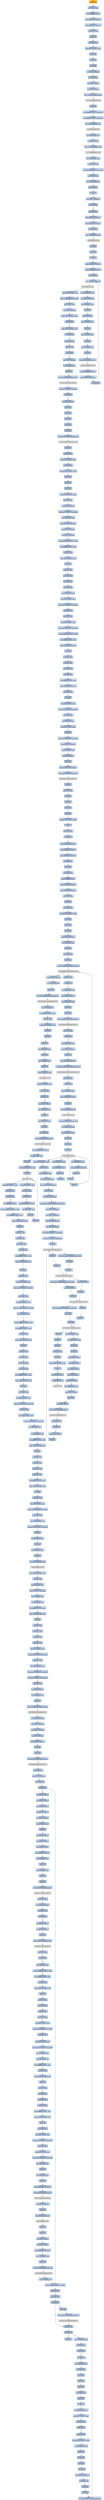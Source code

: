 digraph G {
node[shape=rectangle,style=filled,fillcolor=lightsteelblue,color=lightsteelblue]
bgcolor="transparent"
a0x00403a16pushl_ebp[label="start\npushl %ebp",color="lightgrey",fillcolor="orange"];
a0x00403a17movl_esp_ebp[label="0x00403a17\nmovl %esp, %ebp"];
a0x00403a19pushl_0xffffffffUINT8[label="0x00403a19\npushl $0xffffffff<UINT8>"];
a0x00403a1bpushl_0x405170UINT32[label="0x00403a1b\npushl $0x405170<UINT32>"];
a0x00403a20pushl_0x403a10UINT32[label="0x00403a20\npushl $0x403a10<UINT32>"];
a0x00403a25movl_fs_0_eax[label="0x00403a25\nmovl %fs:0, %eax"];
a0x00403a2bpushl_eax[label="0x00403a2b\npushl %eax"];
a0x00403a2cmovl_esp_fs_0[label="0x00403a2c\nmovl %esp, %fs:0"];
a0x00403a33subl_0x68UINT8_esp[label="0x00403a33\nsubl $0x68<UINT8>, %esp"];
a0x00403a36pushl_ebx[label="0x00403a36\npushl %ebx"];
a0x00403a37pushl_esi[label="0x00403a37\npushl %esi"];
a0x00403a38pushl_edi[label="0x00403a38\npushl %edi"];
a0x00403a39movl_esp__24ebp_[label="0x00403a39\nmovl %esp, -24(%ebp)"];
a0x00403a3cxorl_ebx_ebx[label="0x00403a3c\nxorl %ebx, %ebx"];
a0x00403a3emovl_ebx__4ebp_[label="0x00403a3e\nmovl %ebx, -4(%ebp)"];
a0x00403a41pushl_0x2UINT8[label="0x00403a41\npushl $0x2<UINT8>"];
a0x00403a43call___set_app_type_msvcrt_dll[label="0x00403a43\ncall __set_app_type@msvcrt.dll"];
a__set_app_type_msvcrt_dll[label="__set_app_type@msvcrt.dll",color="lightgrey",fillcolor="lightgrey"];
a0x00403a49popl_ecx[label="0x00403a49\npopl %ecx"];
a0x00403a4aorl_0xffffffffUINT8_0x00442bf4[label="0x00403a4a\norl $0xffffffff<UINT8>, 0x00442bf4"];
a0x00403a51orl_0xffffffffUINT8_0x00442bf8[label="0x00403a51\norl $0xffffffff<UINT8>, 0x00442bf8"];
a0x00403a58call___p__fmode_msvcrt_dll[label="0x00403a58\ncall __p__fmode@msvcrt.dll"];
a__p__fmode_msvcrt_dll[label="__p__fmode@msvcrt.dll",color="lightgrey",fillcolor="lightgrey"];
a0x00403a5emovl_0x00442bf0_ecx[label="0x00403a5e\nmovl 0x00442bf0, %ecx"];
a0x00403a64movl_ecx_eax_[label="0x00403a64\nmovl %ecx, (%eax)"];
a0x00403a66call___p__commode_msvcrt_dll[label="0x00403a66\ncall __p__commode@msvcrt.dll"];
a__p__commode_msvcrt_dll[label="__p__commode@msvcrt.dll",color="lightgrey",fillcolor="lightgrey"];
a0x00403a6cmovl_0x00442bec_ecx[label="0x00403a6c\nmovl 0x00442bec, %ecx"];
a0x00403a72movl_ecx_eax_[label="0x00403a72\nmovl %ecx, (%eax)"];
a0x00403a74movl__adjust_fdiv_msvcrt_dll_eax[label="0x00403a74\nmovl _adjust_fdiv@msvcrt.dll, %eax"];
a0x00403a79movl_eax__eax[label="0x00403a79\nmovl (%eax), %eax"];
a0x00403a7bmovl_eax_0x00442bfc[label="0x00403a7b\nmovl %eax, 0x00442bfc"];
a0x00403a80call_0x00403b95[label="0x00403a80\ncall 0x00403b95"];
a0x00403b95ret[label="0x00403b95\nret"];
a0x00403a85cmpl_ebx_0x004066d0[label="0x00403a85\ncmpl %ebx, 0x004066d0"];
a0x00403a8bjne_0x00403a99[label="0x00403a8b\njne 0x00403a99"];
a0x00403a99call_0x00403b80[label="0x00403a99\ncall 0x00403b80"];
a0x00403b80pushl_0x30000UINT32[label="0x00403b80\npushl $0x30000<UINT32>"];
a0x00403b85pushl_0x10000UINT32[label="0x00403b85\npushl $0x10000<UINT32>"];
a0x00403b8acall_0x00403b96[label="0x00403b8a\ncall 0x00403b96"];
a0x00403b96jmp__controlfp_msvcrt_dll[label="0x00403b96\njmp _controlfp@msvcrt.dll"];
a_controlfp_msvcrt_dll[label="_controlfp@msvcrt.dll",color="lightgrey",fillcolor="lightgrey"];
a0x00403b8fpopl_ecx[label="0x00403b8f\npopl %ecx"];
a0x00403b90popl_ecx[label="0x00403b90\npopl %ecx"];
a0x00403b91ret[label="0x00403b91\nret"];
a0x00403a9epushl_0x40600cUINT32[label="0x00403a9e\npushl $0x40600c<UINT32>"];
a0x00403aa3pushl_0x406008UINT32[label="0x00403aa3\npushl $0x406008<UINT32>"];
a0x00403aa8call_0x00403b7a[label="0x00403aa8\ncall 0x00403b7a"];
a0x00403b7ajmp__initterm_msvcrt_dll[label="0x00403b7a\njmp _initterm@msvcrt.dll"];
a_initterm_msvcrt_dll[label="_initterm@msvcrt.dll",color="lightgrey",fillcolor="lightgrey"];
a0x00403aadmovl_0x00442be8_eax[label="0x00403aad\nmovl 0x00442be8, %eax"];
a0x00403ab2movl_eax__108ebp_[label="0x00403ab2\nmovl %eax, -108(%ebp)"];
a0x00403ab5leal__108ebp__eax[label="0x00403ab5\nleal -108(%ebp), %eax"];
a0x00403ab8pushl_eax[label="0x00403ab8\npushl %eax"];
a0x00403ab9pushl_0x00442be4[label="0x00403ab9\npushl 0x00442be4"];
a0x00403abfleal__100ebp__eax[label="0x00403abf\nleal -100(%ebp), %eax"];
a0x00403ac2pushl_eax[label="0x00403ac2\npushl %eax"];
a0x00403ac3leal__112ebp__eax[label="0x00403ac3\nleal -112(%ebp), %eax"];
a0x00403ac6pushl_eax[label="0x00403ac6\npushl %eax"];
a0x00403ac7leal__96ebp__eax[label="0x00403ac7\nleal -96(%ebp), %eax"];
a0x00403acapushl_eax[label="0x00403aca\npushl %eax"];
a0x00403acbcall___getmainargs_msvcrt_dll[label="0x00403acb\ncall __getmainargs@msvcrt.dll"];
a__getmainargs_msvcrt_dll[label="__getmainargs@msvcrt.dll",color="lightgrey",fillcolor="lightgrey"];
a0x00403ad1pushl_0x406004UINT32[label="0x00403ad1\npushl $0x406004<UINT32>"];
a0x00403ad6pushl_0x406000UINT32[label="0x00403ad6\npushl $0x406000<UINT32>"];
a0x00403adbcall_0x00403b7a[label="0x00403adb\ncall 0x00403b7a"];
a0x00403ae0addl_0x24UINT8_esp[label="0x00403ae0\naddl $0x24<UINT8>, %esp"];
a0x00403ae3movl__acmdln_msvcrt_dll_eax[label="0x00403ae3\nmovl _acmdln@msvcrt.dll, %eax"];
a0x00403ae8movl_eax__esi[label="0x00403ae8\nmovl (%eax), %esi"];
a0x00403aeamovl_esi__116ebp_[label="0x00403aea\nmovl %esi, -116(%ebp)"];
a0x00403aedcmpb_0x22UINT8_esi_[label="0x00403aed\ncmpb $0x22<UINT8>, (%esi)"];
a0x00403af0jne_0x00403b2c[label="0x00403af0\njne 0x00403b2c"];
a0x00403b2ccmpb_0x20UINT8_esi_[label="0x00403b2c\ncmpb $0x20<UINT8>, (%esi)"];
a0x00403b2fjbe_0x00403b09[label="0x00403b2f\njbe 0x00403b09"];
a0x00403b09movb_esi__al[label="0x00403b09\nmovb (%esi), %al"];
a0x00403b0bcmpb_bl_al[label="0x00403b0b\ncmpb %bl, %al"];
a0x00403b0dje_0x00403b13[label="0x00403b0d\nje 0x00403b13"];
a0x00403b13movl_ebx__48ebp_[label="0x00403b13\nmovl %ebx, -48(%ebp)"];
a0x00403b16leal__92ebp__eax[label="0x00403b16\nleal -92(%ebp), %eax"];
a0x00403b19pushl_eax[label="0x00403b19\npushl %eax"];
a0x00403b1acall_GetStartupInfoA_kernel32_dll[label="0x00403b1a\ncall GetStartupInfoA@kernel32.dll"];
GetStartupInfoA_kernel32_dll[label="GetStartupInfoA@kernel32.dll",color="lightgrey",fillcolor="lightgrey"];
a0x00403b20testb_0x1UINT8__48ebp_[label="0x00403b20\ntestb $0x1<UINT8>, -48(%ebp)"];
a0x00403b24je_0x00403b37[label="0x00403b24\nje 0x00403b37"];
a0x00403b37pushl_0xaUINT8[label="0x00403b37\npushl $0xa<UINT8>"];
a0x00403b39popl_eax[label="0x00403b39\npopl %eax"];
a0x00403b3apushl_eax[label="0x00403b3a\npushl %eax"];
a0x00403b3bpushl_esi[label="0x00403b3b\npushl %esi"];
a0x00403b3cpushl_ebx[label="0x00403b3c\npushl %ebx"];
a0x00403b3dpushl_ebx[label="0x00403b3d\npushl %ebx"];
a0x00403b3ecall_GetModuleHandleA_kernel32_dll[label="0x00403b3e\ncall GetModuleHandleA@kernel32.dll"];
GetModuleHandleA_kernel32_dll[label="GetModuleHandleA@kernel32.dll",color="lightgrey",fillcolor="lightgrey"];
a0x00403b44pushl_eax[label="0x00403b44\npushl %eax"];
a0x00403b45call_0x00403530[label="0x00403b45\ncall 0x00403530"];
a0x00403530subl_0x10UINT8_esp[label="0x00403530\nsubl $0x10<UINT8>, %esp"];
a0x00403533call_0x004035a0[label="0x00403533\ncall 0x004035a0"];
a0x004035a0subl_0x108UINT32_esp[label="0x004035a0\nsubl $0x108<UINT32>, %esp"];
a0x004035a6pushl_ebx[label="0x004035a6\npushl %ebx"];
a0x004035a7pushl_esi[label="0x004035a7\npushl %esi"];
a0x004035a8pushl_edi[label="0x004035a8\npushl %edi"];
a0x004035a9movl_0x40UINT32_ecx[label="0x004035a9\nmovl $0x40<UINT32>, %ecx"];
a0x004035aexorl_eax_eax[label="0x004035ae\nxorl %eax, %eax"];
a0x004035b0leal_0x11esp__edi[label="0x004035b0\nleal 0x11(%esp), %edi"];
a0x004035b4movb_0x0UINT8_0x10esp_[label="0x004035b4\nmovb $0x0<UINT8>, 0x10(%esp)"];
a0x004035b9leal_0x10esp__edx[label="0x004035b9\nleal 0x10(%esp), %edx"];
a0x004035bdrepz_stosl_eax_es_edi_[label="0x004035bd\nrepz stosl %eax, %es:(%edi)"];
a0x004035bfstosw_ax_es_edi_[label="0x004035bf\nstosw %ax, %es:(%edi)"];
a0x004035c1stosb_al_es_edi_[label="0x004035c1\nstosb %al, %es:(%edi)"];
a0x004035c2movl_0x406688UINT32_edi[label="0x004035c2\nmovl $0x406688<UINT32>, %edi"];
a0x004035c7orl_0xffffffffUINT8_ecx[label="0x004035c7\norl $0xffffffff<UINT8>, %ecx"];
a0x004035caxorl_eax_eax[label="0x004035ca\nxorl %eax, %eax"];
a0x004035ccrepnz_scasb_es_edi__al[label="0x004035cc\nrepnz scasb %es:(%edi), %al"];
a0x004035cenotl_ecx[label="0x004035ce\nnotl %ecx"];
a0x004035d0subl_ecx_edi[label="0x004035d0\nsubl %ecx, %edi"];
a0x004035d2movl_ecx_eax[label="0x004035d2\nmovl %ecx, %eax"];
a0x004035d4movl_edi_esi[label="0x004035d4\nmovl %edi, %esi"];
a0x004035d6movl_edx_edi[label="0x004035d6\nmovl %edx, %edi"];
a0x004035d8leal_0x10esp__edx[label="0x004035d8\nleal 0x10(%esp), %edx"];
a0x004035dcshrl_0x2UINT8_ecx[label="0x004035dc\nshrl $0x2<UINT8>, %ecx"];
a0x004035dfrepz_movsl_ds_esi__es_edi_[label="0x004035df\nrepz movsl %ds:(%esi), %es:(%edi)"];
a0x004035e1movl_eax_ecx[label="0x004035e1\nmovl %eax, %ecx"];
a0x004035e3xorl_eax_eax[label="0x004035e3\nxorl %eax, %eax"];
a0x004035e5andl_0x3UINT8_ecx[label="0x004035e5\nandl $0x3<UINT8>, %ecx"];
a0x004035e8repz_movsb_ds_esi__es_edi_[label="0x004035e8\nrepz movsb %ds:(%esi), %es:(%edi)"];
a0x004035eamovl_0x406014UINT32_edi[label="0x004035ea\nmovl $0x406014<UINT32>, %edi"];
a0x004035eforl_0xffffffffUINT8_ecx[label="0x004035ef\norl $0xffffffff<UINT8>, %ecx"];
a0x004035f2repnz_scasb_es_edi__al[label="0x004035f2\nrepnz scasb %es:(%edi), %al"];
a0x004035f4notl_ecx[label="0x004035f4\nnotl %ecx"];
a0x004035f6subl_ecx_edi[label="0x004035f6\nsubl %ecx, %edi"];
a0x004035f8movl_edi_esi[label="0x004035f8\nmovl %edi, %esi"];
a0x004035famovl_ecx_ebx[label="0x004035fa\nmovl %ecx, %ebx"];
a0x004035fcmovl_edx_edi[label="0x004035fc\nmovl %edx, %edi"];
a0x004035feorl_0xffffffffUINT8_ecx[label="0x004035fe\norl $0xffffffff<UINT8>, %ecx"];
a0x00403601repnz_scasb_es_edi__al[label="0x00403601\nrepnz scasb %es:(%edi), %al"];
a0x00403603movl_ebx_ecx[label="0x00403603\nmovl %ebx, %ecx"];
a0x00403605decl_edi[label="0x00403605\ndecl %edi"];
a0x00403606shrl_0x2UINT8_ecx[label="0x00403606\nshrl $0x2<UINT8>, %ecx"];
a0x00403609repz_movsl_ds_esi__es_edi_[label="0x00403609\nrepz movsl %ds:(%esi), %es:(%edi)"];
a0x0040360bmovl_ebx_ecx[label="0x0040360b\nmovl %ebx, %ecx"];
a0x0040360dleal_0xcesp__eax[label="0x0040360d\nleal 0xc(%esp), %eax"];
a0x00403611andl_0x3UINT8_ecx[label="0x00403611\nandl $0x3<UINT8>, %ecx"];
a0x00403614pushl_eax[label="0x00403614\npushl %eax"];
a0x00403615repz_movsb_ds_esi__es_edi_[label="0x00403615\nrepz movsb %ds:(%esi), %es:(%edi)"];
a0x00403617pushl_0xf003fUINT32[label="0x00403617\npushl $0xf003f<UINT32>"];
a0x0040361cleal_0x18esp__ecx[label="0x0040361c\nleal 0x18(%esp), %ecx"];
a0x00403620pushl_0x0UINT8[label="0x00403620\npushl $0x0<UINT8>"];
a0x00403622pushl_ecx[label="0x00403622\npushl %ecx"];
a0x00403623pushl_0x80000002UINT32[label="0x00403623\npushl $0x80000002<UINT32>"];
a0x00403628call_RegOpenKeyExA_advapi32_dll[label="0x00403628\ncall RegOpenKeyExA@advapi32.dll"];
RegOpenKeyExA_advapi32_dll[label="RegOpenKeyExA@advapi32.dll",color="lightgrey",fillcolor="lightgrey"];
a0x0040362enegl_eax[label="0x0040362e\nnegl %eax"];
a0x00403630sbbl_eax_eax[label="0x00403630\nsbbl %eax, %eax"];
a0x00403632popl_edi[label="0x00403632\npopl %edi"];
a0x00403633popl_esi[label="0x00403633\npopl %esi"];
a0x00403634incl_eax[label="0x00403634\nincl %eax"];
a0x00403635popl_ebx[label="0x00403635\npopl %ebx"];
a0x00403636addl_0x108UINT32_esp[label="0x00403636\naddl $0x108<UINT32>, %esp"];
a0x0040363cret[label="0x0040363c\nret"];
a0x00403538testl_eax_eax[label="0x00403538\ntestl %eax, %eax"];
a0x0040353aje_0x0040356f[label="0x0040353a\nje 0x0040356f"];
a0x0040356fpushl_0x4060b4UINT32[label="0x0040356f\npushl $0x4060b4<UINT32>"];
a0x00403574pushl_0x406034UINT32[label="0x00403574\npushl $0x406034<UINT32>"];
a0x00403579pushl_0x406014UINT32[label="0x00403579\npushl $0x406014<UINT32>"];
a0x0040357ecall_0x00403640[label="0x0040357e\ncall 0x00403640"];
a0x00403640pushl_ebp[label="0x00403640\npushl %ebp"];
a0x00403641movl_esp_ebp[label="0x00403641\nmovl %esp, %ebp"];
a0x00403643pushl_0xffffffffUINT8[label="0x00403643\npushl $0xffffffff<UINT8>"];
a0x00403645pushl_0x405160UINT32[label="0x00403645\npushl $0x405160<UINT32>"];
a0x0040364apushl_0x403a10UINT32[label="0x0040364a\npushl $0x403a10<UINT32>"];
a0x0040364fmovl_fs_0_eax[label="0x0040364f\nmovl %fs:0, %eax"];
a0x00403655pushl_eax[label="0x00403655\npushl %eax"];
a0x00403656movl_esp_fs_0[label="0x00403656\nmovl %esp, %fs:0"];
a0x0040365dsubl_0x370UINT32_esp[label="0x0040365d\nsubl $0x370<UINT32>, %esp"];
a0x00403663pushl_ebx[label="0x00403663\npushl %ebx"];
a0x00403664pushl_esi[label="0x00403664\npushl %esi"];
a0x00403665pushl_edi[label="0x00403665\npushl %edi"];
a0x00403666pushl_0x104UINT32[label="0x00403666\npushl $0x104<UINT32>"];
a0x0040366bleal__808ebp__eax[label="0x0040366b\nleal -808(%ebp), %eax"];
a0x00403671pushl_eax[label="0x00403671\npushl %eax"];
a0x00403672xorl_ebx_ebx[label="0x00403672\nxorl %ebx, %ebx"];
a0x00403674pushl_ebx[label="0x00403674\npushl %ebx"];
a0x00403675call_GetModuleFileNameA_kernel32_dll[label="0x00403675\ncall GetModuleFileNameA@kernel32.dll"];
GetModuleFileNameA_kernel32_dll[label="GetModuleFileNameA@kernel32.dll",color="lightgrey",fillcolor="lightgrey"];
a0x0040367bpushl_0x104UINT32[label="0x0040367b\npushl $0x104<UINT32>"];
a0x00403680leal__544ebp__ecx[label="0x00403680\nleal -544(%ebp), %ecx"];
a0x00403686pushl_ecx[label="0x00403686\npushl %ecx"];
a0x00403687call_GetSystemDirectoryA_kernel32_dll[label="0x00403687\ncall GetSystemDirectoryA@kernel32.dll"];
GetSystemDirectoryA_kernel32_dll[label="GetSystemDirectoryA@kernel32.dll",color="lightgrey",fillcolor="lightgrey"];
a0x0040368dleal__544ebp__edi[label="0x0040368d\nleal -544(%ebp), %edi"];
a0x00403693orl_0xffffffffUINT8_ecx[label="0x00403693\norl $0xffffffff<UINT8>, %ecx"];
a0x00403696xorl_eax_eax[label="0x00403696\nxorl %eax, %eax"];
a0x00403698repnz_scasb_es_edi__al[label="0x00403698\nrepnz scasb %es:(%edi), %al"];
a0x0040369anotl_ecx[label="0x0040369a\nnotl %ecx"];
a0x0040369cdecl_ecx[label="0x0040369c\ndecl %ecx"];
a0x0040369dpushl_ecx[label="0x0040369d\npushl %ecx"];
a0x0040369eleal__808ebp__edx[label="0x0040369e\nleal -808(%ebp), %edx"];
a0x004036a4pushl_edx[label="0x004036a4\npushl %edx"];
a0x004036a5leal__544ebp__eax[label="0x004036a5\nleal -544(%ebp), %eax"];
a0x004036abpushl_eax[label="0x004036ab\npushl %eax"];
a0x004036accall_strncmp_msvcrt_dll[label="0x004036ac\ncall strncmp@msvcrt.dll"];
strncmp_msvcrt_dll[label="strncmp@msvcrt.dll",color="lightgrey",fillcolor="lightgrey"];
a0x004036b2addl_0xcUINT8_esp[label="0x004036b2\naddl $0xc<UINT8>, %esp"];
a0x004036b5testl_eax_eax[label="0x004036b5\ntestl %eax, %eax"];
a0x004036b7je_0x004037e6[label="0x004036b7\nje 0x004037e6"];
a0x004036bdpushl_0x50UINT8[label="0x004036bd\npushl $0x50<UINT8>"];
a0x004036bfleal__896ebp__ecx[label="0x004036bf\nleal -896(%ebp), %ecx"];
a0x004036c5pushl_ecx[label="0x004036c5\npushl %ecx"];
a0x004036c6leal__808ebp__edx[label="0x004036c6\nleal -808(%ebp), %edx"];
a0x004036ccpushl_edx[label="0x004036cc\npushl %edx"];
a0x004036cdcall_0x00403b9c[label="0x004036cd\ncall 0x00403b9c"];
a0x00403b9cjmp_GetFileTitleA_comdlg32_dll[label="0x00403b9c\njmp GetFileTitleA@comdlg32.dll"];
GetFileTitleA_comdlg32_dll[label="GetFileTitleA@comdlg32.dll",color="lightgrey",fillcolor="lightgrey"];
a0x004036d2pushl_0x4066c4UINT32[label="0x004036d2\npushl $0x4066c4<UINT32>"];
a0x004036d7leal__896ebp__eax[label="0x004036d7\nleal -896(%ebp), %eax"];
a0x004036ddpushl_eax[label="0x004036dd\npushl %eax"];
a0x004036demovl_strstr_msvcrt_dll_esi[label="0x004036de\nmovl strstr@msvcrt.dll, %esi"];
a0x004036e4call_esi[label="0x004036e4\ncall %esi"];
strstr_msvcrt_dll[label="strstr@msvcrt.dll",color="lightgrey",fillcolor="lightgrey"];
a0x004036e6addl_0x8UINT8_esp[label="0x004036e6\naddl $0x8<UINT8>, %esp"];
a0x004036e9testl_eax_eax[label="0x004036e9\ntestl %eax, %eax"];
a0x004036ebjne_0x00403730[label="0x004036eb\njne 0x00403730"];
a0x004036edpushl_0x4066bcUINT32[label="0x004036ed\npushl $0x4066bc<UINT32>"];
a0x004036f2leal__896ebp__ecx[label="0x004036f2\nleal -896(%ebp), %ecx"];
a0x004036f8pushl_ecx[label="0x004036f8\npushl %ecx"];
a0x004036f9call_esi[label="0x004036f9\ncall %esi"];
a0x004036fbaddl_0x8UINT8_esp[label="0x004036fb\naddl $0x8<UINT8>, %esp"];
a0x004036fetestl_eax_eax[label="0x004036fe\ntestl %eax, %eax"];
a0x00403700jne_0x00403730[label="0x00403700\njne 0x00403730"];
a0x00403702leal__896ebp__edx[label="0x00403702\nleal -896(%ebp), %edx"];
a0x00403708movl_0x4066c4UINT32_edi[label="0x00403708\nmovl $0x4066c4<UINT32>, %edi"];
a0x0040370dorl_0xffffffffUINT8_ecx[label="0x0040370d\norl $0xffffffff<UINT8>, %ecx"];
a0x00403710repnz_scasb_es_edi__al[label="0x00403710\nrepnz scasb %es:(%edi), %al"];
a0x00403712notl_ecx[label="0x00403712\nnotl %ecx"];
a0x00403714subl_ecx_edi[label="0x00403714\nsubl %ecx, %edi"];
a0x00403716movl_edi_esi[label="0x00403716\nmovl %edi, %esi"];
a0x00403718movl_ecx_ebx[label="0x00403718\nmovl %ecx, %ebx"];
a0x0040371amovl_edx_edi[label="0x0040371a\nmovl %edx, %edi"];
a0x0040371corl_0xffffffffUINT8_ecx[label="0x0040371c\norl $0xffffffff<UINT8>, %ecx"];
a0x0040371frepnz_scasb_es_edi__al[label="0x0040371f\nrepnz scasb %es:(%edi), %al"];
a0x00403721decl_edi[label="0x00403721\ndecl %edi"];
a0x00403722movl_ebx_ecx[label="0x00403722\nmovl %ebx, %ecx"];
a0x00403724shrl_0x2UINT8_ecx[label="0x00403724\nshrl $0x2<UINT8>, %ecx"];
a0x00403727repz_movsl_ds_esi__es_edi_[label="0x00403727\nrepz movsl %ds:(%esi), %es:(%edi)"];
a0x00403729movl_ebx_ecx[label="0x00403729\nmovl %ebx, %ecx"];
a0x0040372bandl_0x3UINT8_ecx[label="0x0040372b\nandl $0x3<UINT8>, %ecx"];
a0x0040372erepz_movsb_ds_esi__es_edi_[label="0x0040372e\nrepz movsb %ds:(%esi), %es:(%edi)"];
a0x00403730leal__544ebp__edx[label="0x00403730\nleal -544(%ebp), %edx"];
a0x00403736movl_0x4066b8UINT32_edi[label="0x00403736\nmovl $0x4066b8<UINT32>, %edi"];
a0x0040373borl_0xffffffffUINT8_ecx[label="0x0040373b\norl $0xffffffff<UINT8>, %ecx"];
a0x0040373exorl_eax_eax[label="0x0040373e\nxorl %eax, %eax"];
a0x00403740repnz_scasb_es_edi__al[label="0x00403740\nrepnz scasb %es:(%edi), %al"];
a0x00403742notl_ecx[label="0x00403742\nnotl %ecx"];
a0x00403744subl_ecx_edi[label="0x00403744\nsubl %ecx, %edi"];
a0x00403746movl_edi_esi[label="0x00403746\nmovl %edi, %esi"];
a0x00403748movl_ecx_ebx[label="0x00403748\nmovl %ecx, %ebx"];
a0x0040374amovl_edx_edi[label="0x0040374a\nmovl %edx, %edi"];
a0x0040374corl_0xffffffffUINT8_ecx[label="0x0040374c\norl $0xffffffff<UINT8>, %ecx"];
a0x0040374frepnz_scasb_es_edi__al[label="0x0040374f\nrepnz scasb %es:(%edi), %al"];
a0x00403751decl_edi[label="0x00403751\ndecl %edi"];
a0x00403752movl_ebx_ecx[label="0x00403752\nmovl %ebx, %ecx"];
a0x00403754shrl_0x2UINT8_ecx[label="0x00403754\nshrl $0x2<UINT8>, %ecx"];
a0x00403757repz_movsl_ds_esi__es_edi_[label="0x00403757\nrepz movsl %ds:(%esi), %es:(%edi)"];
a0x00403759movl_ebx_ecx[label="0x00403759\nmovl %ebx, %ecx"];
a0x0040375bandl_0x3UINT8_ecx[label="0x0040375b\nandl $0x3<UINT8>, %ecx"];
a0x0040375erepz_movsb_ds_esi__es_edi_[label="0x0040375e\nrepz movsb %ds:(%esi), %es:(%edi)"];
a0x00403760leal__896ebp__edi[label="0x00403760\nleal -896(%ebp), %edi"];
a0x00403766leal__544ebp__edx[label="0x00403766\nleal -544(%ebp), %edx"];
a0x0040376corl_0xffffffffUINT8_ecx[label="0x0040376c\norl $0xffffffff<UINT8>, %ecx"];
a0x0040376frepnz_scasb_es_edi__al[label="0x0040376f\nrepnz scasb %es:(%edi), %al"];
a0x00403771notl_ecx[label="0x00403771\nnotl %ecx"];
a0x00403773subl_ecx_edi[label="0x00403773\nsubl %ecx, %edi"];
a0x00403775movl_edi_esi[label="0x00403775\nmovl %edi, %esi"];
a0x00403777movl_ecx_ebx[label="0x00403777\nmovl %ecx, %ebx"];
a0x00403779movl_edx_edi[label="0x00403779\nmovl %edx, %edi"];
a0x0040377borl_0xffffffffUINT8_ecx[label="0x0040377b\norl $0xffffffff<UINT8>, %ecx"];
a0x0040377erepnz_scasb_es_edi__al[label="0x0040377e\nrepnz scasb %es:(%edi), %al"];
a0x00403780decl_edi[label="0x00403780\ndecl %edi"];
a0x00403781movl_ebx_ecx[label="0x00403781\nmovl %ebx, %ecx"];
a0x00403783shrl_0x2UINT8_ecx[label="0x00403783\nshrl $0x2<UINT8>, %ecx"];
a0x00403786repz_movsl_ds_esi__es_edi_[label="0x00403786\nrepz movsl %ds:(%esi), %es:(%edi)"];
a0x00403788movl_ebx_ecx[label="0x00403788\nmovl %ebx, %ecx"];
a0x0040378aandl_0x3UINT8_ecx[label="0x0040378a\nandl $0x3<UINT8>, %ecx"];
a0x0040378drepz_movsb_ds_esi__es_edi_[label="0x0040378d\nrepz movsb %ds:(%esi), %es:(%edi)"];
a0x0040378fpushl_eax[label="0x0040378f\npushl %eax"];
a0x00403790leal__544ebp__eax[label="0x00403790\nleal -544(%ebp), %eax"];
a0x00403796pushl_eax[label="0x00403796\npushl %eax"];
a0x00403797leal__808ebp__ecx[label="0x00403797\nleal -808(%ebp), %ecx"];
a0x0040379dpushl_ecx[label="0x0040379d\npushl %ecx"];
a0x0040379ecall_CopyFileA_kernel32_dll[label="0x0040379e\ncall CopyFileA@kernel32.dll"];
CopyFileA_kernel32_dll[label="CopyFileA@kernel32.dll",color="lightgrey",fillcolor="lightgrey"];
a0x004037a4movl_0x41UINT32_ecx[label="0x004037a4\nmovl $0x41<UINT32>, %ecx"];
a0x004037a9xorl_eax_eax[label="0x004037a9\nxorl %eax, %eax"];
a0x004037ableal__808ebp__edi[label="0x004037ab\nleal -808(%ebp), %edi"];
a0x004037b1repz_stosl_eax_es_edi_[label="0x004037b1\nrepz stosl %eax, %es:(%edi)"];
a0x004037b3leal__544ebp__edi[label="0x004037b3\nleal -544(%ebp), %edi"];
a0x004037b9leal__808ebp__edx[label="0x004037b9\nleal -808(%ebp), %edx"];
a0x004037bforl_0xffffffffUINT8_ecx[label="0x004037bf\norl $0xffffffff<UINT8>, %ecx"];
a0x004037c2repnz_scasb_es_edi__al[label="0x004037c2\nrepnz scasb %es:(%edi), %al"];
a0x004037c4notl_ecx[label="0x004037c4\nnotl %ecx"];
a0x004037c6subl_ecx_edi[label="0x004037c6\nsubl %ecx, %edi"];
a0x004037c8movl_ecx_eax[label="0x004037c8\nmovl %ecx, %eax"];
a0x004037camovl_edi_esi[label="0x004037ca\nmovl %edi, %esi"];
a0x004037ccmovl_edx_edi[label="0x004037cc\nmovl %edx, %edi"];
a0x004037ceshrl_0x2UINT8_ecx[label="0x004037ce\nshrl $0x2<UINT8>, %ecx"];
a0x004037d1repz_movsl_ds_esi__es_edi_[label="0x004037d1\nrepz movsl %ds:(%esi), %es:(%edi)"];
a0x004037d3movl_eax_ecx[label="0x004037d3\nmovl %eax, %ecx"];
a0x004037d5andl_0x3UINT8_ecx[label="0x004037d5\nandl $0x3<UINT8>, %ecx"];
a0x004037d8repz_movsb_ds_esi__es_edi_[label="0x004037d8\nrepz movsb %ds:(%esi), %es:(%edi)"];
a0x004037damovl_0x1UINT32_0x00442bd4[label="0x004037da\nmovl $0x1<UINT32>, 0x00442bd4"];
a0x004037e4xorl_ebx_ebx[label="0x004037e4\nxorl %ebx, %ebx"];
a0x004037e6pushl_0x6UINT8[label="0x004037e6\npushl $0x6<UINT8>"];
a0x004037e8leal__808ebp__ecx[label="0x004037e8\nleal -808(%ebp), %ecx"];
a0x004037eepushl_ecx[label="0x004037ee\npushl %ecx"];
a0x004037efcall_SetFileAttributesA_kernel32_dll[label="0x004037ef\ncall SetFileAttributesA@kernel32.dll"];
SetFileAttributesA_kernel32_dll[label="SetFileAttributesA@kernel32.dll",color="lightgrey",fillcolor="lightgrey"];
a0x004037f5movl_ebx__548ebp_[label="0x004037f5\nmovl %ebx, -548(%ebp)"];
a0x004037fbmovl_ebx__816ebp_[label="0x004037fb\nmovl %ebx, -816(%ebp)"];
a0x00403801movl_ebx__812ebp_[label="0x00403801\nmovl %ebx, -812(%ebp)"];
a0x00403807movl_ebx__4ebp_[label="0x00403807\nmovl %ebx, -4(%ebp)"];
a0x0040380apushl_0xf003fUINT32[label="0x0040380a\npushl $0xf003f<UINT32>"];
a0x0040380fpushl_ebx[label="0x0040380f\npushl %ebx"];
a0x00403810pushl_ebx[label="0x00403810\npushl %ebx"];
a0x00403811call_OpenSCManagerA_advapi32_dll[label="0x00403811\ncall OpenSCManagerA@advapi32.dll"];
OpenSCManagerA_advapi32_dll[label="OpenSCManagerA@advapi32.dll",color="lightgrey",fillcolor="lightgrey"];
a0x00403817movl_eax_esi[label="0x00403817\nmovl %eax, %esi"];
a0x00403819movl_esi__812ebp_[label="0x00403819\nmovl %esi, -812(%ebp)"];
a0x0040381ftestl_esi_esi[label="0x0040381f\ntestl %esi, %esi"];
a0x00403821je_0x0040393d[label="0x00403821\nje 0x0040393d"];
a0x00403827pushl_0x0UINT8[label="0x00403827\npushl $0x0<UINT8>"];
a0x0040393dmovl_0xffffffffUINT32__4ebp_[label="0x0040393d\nmovl $0xffffffff<UINT32>, -4(%ebp)"];
a0x00403944call_0x00403966[label="0x00403944\ncall 0x00403966"];
a0x00403966testl_ebx_ebx[label="0x00403966\ntestl %ebx, %ebx"];
a0x00403968je_0x00403971[label="0x00403968\nje 0x00403971"];
a0x00403971testl_esi_esi[label="0x00403971\ntestl %esi, %esi"];
a0x00403973je_0x0040397c[label="0x00403973\nje 0x0040397c"];
a0x0040397cmovl__548ebp__eax[label="0x0040397c\nmovl -548(%ebp), %eax"];
a0x00403982testl_eax_eax[label="0x00403982\ntestl %eax, %eax"];
a0x00403984je_0x0040398d[label="0x00403984\nje 0x0040398d"];
a0x0040398dret[label="0x0040398d\nret"];
a0x00403949movl__16ebp__ecx[label="0x00403949\nmovl -16(%ebp), %ecx"];
a0x0040394cmovl_ecx_fs_0[label="0x0040394c\nmovl %ecx, %fs:0"];
a0x00403953popl_edi[label="0x00403953\npopl %edi"];
a0x00403954popl_esi[label="0x00403954\npopl %esi"];
a0x00403955popl_ebx[label="0x00403955\npopl %ebx"];
a0x00403956movl_ebp_esp[label="0x00403956\nmovl %ebp, %esp"];
a0x00403958popl_ebp[label="0x00403958\npopl %ebp"];
a0x00403959ret[label="0x00403959\nret"];
a0x00403583movl_0x00442bd4_eax[label="0x00403583\nmovl 0x00442bd4, %eax"];
a0x00403588addl_0xcUINT8_esp[label="0x00403588\naddl $0xc<UINT8>, %esp"];
a0x0040358btestl_eax_eax[label="0x0040358b\ntestl %eax, %eax"];
a0x0040358dje_0x00403567[label="0x0040358d\nje 0x00403567"];
a0x0040358fcall_0x00402760[label="0x0040358f\ncall 0x00402760"];
a0x00402760subl_0x360UINT32_esp[label="0x00402760\nsubl $0x360<UINT32>, %esp"];
a0x00402766leal_0x54esp__eax[label="0x00402766\nleal 0x54(%esp), %eax"];
a0x0040276apushl_ebx[label="0x0040276a\npushl %ebx"];
a0x0040276bpushl_ebp[label="0x0040276b\npushl %ebp"];
a0x0040276cpushl_esi[label="0x0040276c\npushl %esi"];
a0x0040276dpushl_edi[label="0x0040276d\npushl %edi"];
a0x0040276epushl_0x104UINT32[label="0x0040276e\npushl $0x104<UINT32>"];
a0x00402773xorl_ebx_ebx[label="0x00402773\nxorl %ebx, %ebx"];
a0x00402775pushl_eax[label="0x00402775\npushl %eax"];
a0x00402776pushl_ebx[label="0x00402776\npushl %ebx"];
a0x00402777call_GetModuleFileNameA_kernel32_dll[label="0x00402777\ncall GetModuleFileNameA@kernel32.dll"];
a0x0040277dtestl_eax_eax[label="0x0040277d\ntestl %eax, %eax"];
a0x0040277fje_0x004028cd[label="0x0040277f\nje 0x004028cd"];
a0x00402785leal_0x64esp__ecx[label="0x00402785\nleal 0x64(%esp), %ecx"];
a0x00402789pushl_0x104UINT32[label="0x00402789\npushl $0x104<UINT32>"];
a0x0040278eleal_0x68esp__edx[label="0x0040278e\nleal 0x68(%esp), %edx"];
a0x00402792pushl_ecx[label="0x00402792\npushl %ecx"];
a0x00402793pushl_edx[label="0x00402793\npushl %edx"];
a0x00402794call_GetShortPathNameA_kernel32_dll[label="0x00402794\ncall GetShortPathNameA@kernel32.dll"];
GetShortPathNameA_kernel32_dll[label="GetShortPathNameA@kernel32.dll",color="lightgrey",fillcolor="lightgrey"];
a0x0040279atestl_eax_eax[label="0x0040279a\ntestl %eax, %eax"];
a0x0040279cje_0x004028cd[label="0x0040279c\nje 0x004028cd"];
a0x004027a2leal_0x26cesp__eax[label="0x004027a2\nleal 0x26c(%esp), %eax"];
a0x004027a9pushl_0x104UINT32[label="0x004027a9\npushl $0x104<UINT32>"];
a0x004027aepushl_eax[label="0x004027ae\npushl %eax"];
a0x004027afpushl_0x4065b4UINT32[label="0x004027af\npushl $0x4065b4<UINT32>"];
a0x004027b4call_GetEnvironmentVariableA_kernel32_dll[label="0x004027b4\ncall GetEnvironmentVariableA@kernel32.dll"];
GetEnvironmentVariableA_kernel32_dll[label="GetEnvironmentVariableA@kernel32.dll",color="lightgrey",fillcolor="lightgrey"];
a0x004027batestl_eax_eax[label="0x004027ba\ntestl %eax, %eax"];
a0x004027bcje_0x004028cd[label="0x004027bc\nje 0x004028cd"];
a0x004027c2leal_0x168esp__ecx[label="0x004027c2\nleal 0x168(%esp), %ecx"];
a0x004027c9pushl_0x4065a8UINT32[label="0x004027c9\npushl $0x4065a8<UINT32>"];
a0x004027cepushl_ecx[label="0x004027ce\npushl %ecx"];
a0x004027cfcall_lstrcpyA_kernel32_dll[label="0x004027cf\ncall lstrcpyA@kernel32.dll"];
lstrcpyA_kernel32_dll[label="lstrcpyA@kernel32.dll",color="lightgrey",fillcolor="lightgrey"];
a0x004027d5movl_lstrcatA_kernel32_dll_esi[label="0x004027d5\nmovl lstrcatA@kernel32.dll, %esi"];
a0x004027dbleal_0x64esp__edx[label="0x004027db\nleal 0x64(%esp), %edx"];
a0x004027dfleal_0x168esp__eax[label="0x004027df\nleal 0x168(%esp), %eax"];
a0x004027e6pushl_edx[label="0x004027e6\npushl %edx"];
a0x004027e7pushl_eax[label="0x004027e7\npushl %eax"];
a0x004027e8call_esi[label="0x004027e8\ncall %esi"];
lstrcatA_kernel32_dll[label="lstrcatA@kernel32.dll",color="lightgrey",fillcolor="lightgrey"];
a0x004027ealeal_0x168esp__ecx[label="0x004027ea\nleal 0x168(%esp), %ecx"];
a0x004027f1pushl_0x4065a0UINT32[label="0x004027f1\npushl $0x4065a0<UINT32>"];
a0x004027f6pushl_ecx[label="0x004027f6\npushl %ecx"];
a0x004027f7call_esi[label="0x004027f7\ncall %esi"];
a0x004027f9leal_0x168esp__edx[label="0x004027f9\nleal 0x168(%esp), %edx"];
a0x00402800leal_0x26cesp__eax[label="0x00402800\nleal 0x26c(%esp), %eax"];
a0x00402807pushl_edx[label="0x00402807\npushl %edx"];
a0x00402808pushl_eax[label="0x00402808\npushl %eax"];
a0x00402809call_esi[label="0x00402809\ncall %esi"];
a0x0040280bmovl_0x10UINT32_ecx[label="0x0040280b\nmovl $0x10<UINT32>, %ecx"];
a0x00402810xorl_eax_eax[label="0x00402810\nxorl %eax, %eax"];
a0x00402812leal_0x24esp__edi[label="0x00402812\nleal 0x24(%esp), %edi"];
a0x00402816movl_ebx_0x10esp_[label="0x00402816\nmovl %ebx, 0x10(%esp)"];
a0x0040281arepz_stosl_eax_es_edi_[label="0x0040281a\nrepz stosl %eax, %es:(%edi)"];
a0x0040281cxorl_ecx_ecx[label="0x0040281c\nxorl %ecx, %ecx"];
a0x0040281emovw_bx_0x50esp_[label="0x0040281e\nmovw %bx, 0x50(%esp)"];
a0x00402823movl_GetCurrentProcess_kernel32_dll_ebx[label="0x00402823\nmovl GetCurrentProcess@kernel32.dll, %ebx"];
a0x00402829movl_ecx_0x14esp_[label="0x00402829\nmovl %ecx, 0x14(%esp)"];
a0x0040282dmovl_ecx_0x18esp_[label="0x0040282d\nmovl %ecx, 0x18(%esp)"];
a0x00402831pushl_0x100UINT32[label="0x00402831\npushl $0x100<UINT32>"];
a0x00402836movl_ecx_0x20esp_[label="0x00402836\nmovl %ecx, 0x20(%esp)"];
a0x0040283amovl_0x44UINT32_0x24esp_[label="0x0040283a\nmovl $0x44<UINT32>, 0x24(%esp)"];
a0x00402842movl_0x1UINT32_0x50esp_[label="0x00402842\nmovl $0x1<UINT32>, 0x50(%esp)"];
a0x0040284acall_ebx[label="0x0040284a\ncall %ebx"];
GetCurrentProcess_kernel32_dll[label="GetCurrentProcess@kernel32.dll",color="lightgrey",fillcolor="lightgrey"];
a0x0040284cmovl_SetPriorityClass_kernel32_dll_esi[label="0x0040284c\nmovl SetPriorityClass@kernel32.dll, %esi"];
a0x00402852pushl_eax[label="0x00402852\npushl %eax"];
a0x00402853call_esi[label="0x00402853\ncall %esi"];
SetPriorityClass_kernel32_dll[label="SetPriorityClass@kernel32.dll",color="lightgrey",fillcolor="lightgrey"];
a0x00402855movl_GetCurrentThread_kernel32_dll_ebp[label="0x00402855\nmovl GetCurrentThread@kernel32.dll, %ebp"];
a0x0040285bpushl_0xfUINT8[label="0x0040285b\npushl $0xf<UINT8>"];
a0x0040285dcall_ebp[label="0x0040285d\ncall %ebp"];
GetCurrentThread_kernel32_dll[label="GetCurrentThread@kernel32.dll",color="lightgrey",fillcolor="lightgrey"];
a0x0040285fmovl_SetThreadPriority_kernel32_dll_edi[label="0x0040285f\nmovl SetThreadPriority@kernel32.dll, %edi"];
a0x00402865pushl_eax[label="0x00402865\npushl %eax"];
a0x00402866call_edi[label="0x00402866\ncall %edi"];
SetThreadPriority_kernel32_dll[label="SetThreadPriority@kernel32.dll",color="lightgrey",fillcolor="lightgrey"];
a0x00402868leal_0x10esp__edx[label="0x00402868\nleal 0x10(%esp), %edx"];
a0x0040286cleal_0x20esp__eax[label="0x0040286c\nleal 0x20(%esp), %eax"];
a0x00402870pushl_edx[label="0x00402870\npushl %edx"];
a0x00402871pushl_eax[label="0x00402871\npushl %eax"];
a0x00402872pushl_0x0UINT8[label="0x00402872\npushl $0x0<UINT8>"];
a0x00402874pushl_0x0UINT8[label="0x00402874\npushl $0x0<UINT8>"];
a0x00402876pushl_0xcUINT8[label="0x00402876\npushl $0xc<UINT8>"];
a0x00402878pushl_0x0UINT8[label="0x00402878\npushl $0x0<UINT8>"];
a0x0040287apushl_0x0UINT8[label="0x0040287a\npushl $0x0<UINT8>"];
a0x0040287cleal_0x288esp__ecx[label="0x0040287c\nleal 0x288(%esp), %ecx"];
a0x00402883pushl_0x0UINT8[label="0x00402883\npushl $0x0<UINT8>"];
a0x00402885pushl_ecx[label="0x00402885\npushl %ecx"];
a0x00402886pushl_0x0UINT8[label="0x00402886\npushl $0x0<UINT8>"];
a0x00402888call_CreateProcessA_kernel32_dll[label="0x00402888\ncall CreateProcessA@kernel32.dll"];
CreateProcessA_kernel32_dll[label="CreateProcessA@kernel32.dll",color="lightgrey",fillcolor="lightgrey"];
a0x0040288etestl_eax_eax[label="0x0040288e\ntestl %eax, %eax"];
a0x00402890je_0x004028bf[label="0x00402890\nje 0x004028bf"];
a0x004028bfpushl_0x20UINT8[label="0x004028bf\npushl $0x20<UINT8>"];
a0x004028c1call_ebx[label="0x004028c1\ncall %ebx"];
a0x004028c3pushl_eax[label="0x004028c3\npushl %eax"];
a0x004028c4call_esi[label="0x004028c4\ncall %esi"];
a0x004028c6pushl_0x0UINT8[label="0x004028c6\npushl $0x0<UINT8>"];
a0x004028c8call_ebp[label="0x004028c8\ncall %ebp"];
a0x004028capushl_eax[label="0x004028ca\npushl %eax"];
a0x004028cbcall_edi[label="0x004028cb\ncall %edi"];
a0x004028cdpopl_edi[label="0x004028cd\npopl %edi"];
a0x004028cepopl_esi[label="0x004028ce\npopl %esi"];
a0x004028cfpopl_ebp[label="0x004028cf\npopl %ebp"];
a0x004028d0xorl_eax_eax[label="0x004028d0\nxorl %eax, %eax"];
a0x004028d2popl_ebx[label="0x004028d2\npopl %ebx"];
a0x004028d3addl_0x360UINT32_esp[label="0x004028d3\naddl $0x360<UINT32>, %esp"];
a0x004028d9ret[label="0x004028d9\nret"];
a0x00403594pushl_0x0UINT8[label="0x00403594\npushl $0x0<UINT8>"];
a0x00403596call_exit_msvcrt_dll[label="0x00403596\ncall exit@msvcrt.dll"];
exit_msvcrt_dll[label="exit@msvcrt.dll",color="lightgrey",fillcolor="lightgrey"];
a0x00403829pushl_0x0UINT8[label="0x00403829\npushl $0x0<UINT8>"];
a0x0040382bpushl_0x0UINT8[label="0x0040382b\npushl $0x0<UINT8>"];
a0x0040382dpushl_0x0UINT8[label="0x0040382d\npushl $0x0<UINT8>"];
a0x0040382fpushl_0x0UINT8[label="0x0040382f\npushl $0x0<UINT8>"];
a0x00403831leal__808ebp__edx[label="0x00403831\nleal -808(%ebp), %edx"];
a0x00403837pushl_edx[label="0x00403837\npushl %edx"];
a0x00403838pushl_0x0UINT8[label="0x00403838\npushl $0x0<UINT8>"];
a0x0040383apushl_0x2UINT8[label="0x0040383a\npushl $0x2<UINT8>"];
a0x0040383cpushl_0x10UINT8[label="0x0040383c\npushl $0x10<UINT8>"];
a0x0040383epushl_0xf01ffUINT32[label="0x0040383e\npushl $0xf01ff<UINT32>"];
a0x00403843movl_0xcebp__eax[label="0x00403843\nmovl 0xc(%ebp), %eax"];
a0x00403846pushl_eax[label="0x00403846\npushl %eax"];
a0x00403847movl_0x8ebp__edi[label="0x00403847\nmovl 0x8(%ebp), %edi"];
a0x0040384apushl_edi[label="0x0040384a\npushl %edi"];
a0x0040384bpushl_esi[label="0x0040384b\npushl %esi"];
a0x0040384ccall_CreateServiceA_advapi32_dll[label="0x0040384c\ncall CreateServiceA@advapi32.dll"];
CreateServiceA_advapi32_dll[label="CreateServiceA@advapi32.dll",color="lightgrey",fillcolor="lightgrey"];
a0x00403852movl_eax_ebx[label="0x00403852\nmovl %eax, %ebx"];
a0x00403854movl_ebx__816ebp_[label="0x00403854\nmovl %ebx, -816(%ebp)"];
a0x0040385atestl_ebx_ebx[label="0x0040385a\ntestl %ebx, %ebx"];
a0x0040385cjne_0x00403893[label="0x0040385c\njne 0x00403893"];
a0x00403893pushl_0x0UINT8[label="0x00403893\npushl $0x0<UINT8>"];
a0x00403895pushl_0x0UINT8[label="0x00403895\npushl $0x0<UINT8>"];
a0x00403897pushl_ebx[label="0x00403897\npushl %ebx"];
a0x00403898call_StartServiceA_advapi32_dll[label="0x00403898\ncall StartServiceA@advapi32.dll"];
StartServiceA_advapi32_dll[label="StartServiceA@advapi32.dll",color="lightgrey",fillcolor="lightgrey"];
a0x0040389etestl_eax_eax[label="0x0040389e\ntestl %eax, %eax"];
a0x004038a0je_0x0040393d[label="0x004038a0\nje 0x0040393d"];
a0x004038a6leal__284ebp__edx[label="0x004038a6\nleal -284(%ebp), %edx"];
a0x004038acmovl_0x406688UINT32_edi[label="0x004038ac\nmovl $0x406688<UINT32>, %edi"];
a0x004038b1orl_0xffffffffUINT8_ecx[label="0x004038b1\norl $0xffffffff<UINT8>, %ecx"];
a0x004038b4xorl_eax_eax[label="0x004038b4\nxorl %eax, %eax"];
a0x004038b6repnz_scasb_es_edi__al[label="0x004038b6\nrepnz scasb %es:(%edi), %al"];
a0x004038b8notl_ecx[label="0x004038b8\nnotl %ecx"];
a0x004038basubl_ecx_edi[label="0x004038ba\nsubl %ecx, %edi"];
a0x004038bcmovl_ecx_eax[label="0x004038bc\nmovl %ecx, %eax"];
a0x004038bemovl_edi_esi[label="0x004038be\nmovl %edi, %esi"];
a0x004038c0movl_edx_edi[label="0x004038c0\nmovl %edx, %edi"];
a0x004038c2shrl_0x2UINT8_ecx[label="0x004038c2\nshrl $0x2<UINT8>, %ecx"];
a0x004038c5repz_movsl_ds_esi__es_edi_[label="0x004038c5\nrepz movsl %ds:(%esi), %es:(%edi)"];
a0x004038c7movl_eax_ecx[label="0x004038c7\nmovl %eax, %ecx"];
a0x004038c9andl_0x3UINT8_ecx[label="0x004038c9\nandl $0x3<UINT8>, %ecx"];
a0x004038ccrepz_movsb_ds_esi__es_edi_[label="0x004038cc\nrepz movsb %ds:(%esi), %es:(%edi)"];
a0x004038celeal__284ebp__edx[label="0x004038ce\nleal -284(%ebp), %edx"];
a0x004038d4movl_0x8ebp__edi[label="0x004038d4\nmovl 0x8(%ebp), %edi"];
a0x004038d7orl_0xffffffffUINT8_ecx[label="0x004038d7\norl $0xffffffff<UINT8>, %ecx"];
a0x004038daxorl_eax_eax[label="0x004038da\nxorl %eax, %eax"];
a0x004038dcrepnz_scasb_es_edi__al[label="0x004038dc\nrepnz scasb %es:(%edi), %al"];
a0x004038denotl_ecx[label="0x004038de\nnotl %ecx"];
a0x004038e0subl_ecx_edi[label="0x004038e0\nsubl %ecx, %edi"];
a0x004038e2movl_edi_esi[label="0x004038e2\nmovl %edi, %esi"];
a0x004038e4movl_edx_edi[label="0x004038e4\nmovl %edx, %edi"];
a0x004038e6movl_ecx_edx[label="0x004038e6\nmovl %ecx, %edx"];
a0x004038e8orl_0xffffffffUINT8_ecx[label="0x004038e8\norl $0xffffffff<UINT8>, %ecx"];
a0x004038ebrepnz_scasb_es_edi__al[label="0x004038eb\nrepnz scasb %es:(%edi), %al"];
a0x004038eddecl_edi[label="0x004038ed\ndecl %edi"];
a0x004038eemovl_edx_ecx[label="0x004038ee\nmovl %edx, %ecx"];
a0x004038f0shrl_0x2UINT8_ecx[label="0x004038f0\nshrl $0x2<UINT8>, %ecx"];
a0x004038f3repz_movsl_ds_esi__es_edi_[label="0x004038f3\nrepz movsl %ds:(%esi), %es:(%edi)"];
a0x004038f5movl_edx_ecx[label="0x004038f5\nmovl %edx, %ecx"];
a0x004038f7andl_0x3UINT8_ecx[label="0x004038f7\nandl $0x3<UINT8>, %ecx"];
a0x004038farepz_movsb_ds_esi__es_edi_[label="0x004038fa\nrepz movsb %ds:(%esi), %es:(%edi)"];
a0x004038fcleal__548ebp__eax[label="0x004038fc\nleal -548(%ebp), %eax"];
a0x00403902pushl_eax[label="0x00403902\npushl %eax"];
a0x00403903leal__284ebp__ecx[label="0x00403903\nleal -284(%ebp), %ecx"];
a0x00403909pushl_ecx[label="0x00403909\npushl %ecx"];
a0x0040390apushl_0x80000002UINT32[label="0x0040390a\npushl $0x80000002<UINT32>"];
a0x0040390fcall_RegOpenKeyA_advapi32_dll[label="0x0040390f\ncall RegOpenKeyA@advapi32.dll"];
RegOpenKeyA_advapi32_dll[label="RegOpenKeyA@advapi32.dll",color="lightgrey",fillcolor="lightgrey"];
a0x00403915movl_0x10ebp__esi[label="0x00403915\nmovl 0x10(%ebp), %esi"];
a0x00403918pushl_esi[label="0x00403918\npushl %esi"];
a0x00403919call_lstrlenA_kernel32_dll[label="0x00403919\ncall lstrlenA@kernel32.dll"];
lstrlenA_kernel32_dll[label="lstrlenA@kernel32.dll",color="lightgrey",fillcolor="lightgrey"];
a0x0040391fpushl_eax[label="0x0040391f\npushl %eax"];
a0x00403920pushl_esi[label="0x00403920\npushl %esi"];
a0x00403921pushl_0x1UINT8[label="0x00403921\npushl $0x1<UINT8>"];
a0x00403923pushl_0x0UINT8[label="0x00403923\npushl $0x0<UINT8>"];
a0x00403925pushl_0x4066acUINT32[label="0x00403925\npushl $0x4066ac<UINT32>"];
a0x0040392amovl__548ebp__edx[label="0x0040392a\nmovl -548(%ebp), %edx"];
a0x00403930pushl_edx[label="0x00403930\npushl %edx"];
a0x00403931call_RegSetValueExA_advapi32_dll[label="0x00403931\ncall RegSetValueExA@advapi32.dll"];
RegSetValueExA_advapi32_dll[label="RegSetValueExA@advapi32.dll",color="lightgrey",fillcolor="lightgrey"];
a0x00403937movl__812ebp__esi[label="0x00403937\nmovl -812(%ebp), %esi"];
a0x0040396apushl_ebx[label="0x0040396a\npushl %ebx"];
a0x0040396bcall_CloseServiceHandle_advapi32_dll[label="0x0040396b\ncall CloseServiceHandle@advapi32.dll"];
CloseServiceHandle_advapi32_dll[label="CloseServiceHandle@advapi32.dll",color="lightgrey",fillcolor="lightgrey"];
a0x00403975pushl_esi[label="0x00403975\npushl %esi"];
a0x00403a16pushl_ebp -> a0x00403a17movl_esp_ebp [color="#000000"];
a0x00403a17movl_esp_ebp -> a0x00403a19pushl_0xffffffffUINT8 [color="#000000"];
a0x00403a19pushl_0xffffffffUINT8 -> a0x00403a1bpushl_0x405170UINT32 [color="#000000"];
a0x00403a1bpushl_0x405170UINT32 -> a0x00403a20pushl_0x403a10UINT32 [color="#000000"];
a0x00403a20pushl_0x403a10UINT32 -> a0x00403a25movl_fs_0_eax [color="#000000"];
a0x00403a25movl_fs_0_eax -> a0x00403a2bpushl_eax [color="#000000"];
a0x00403a2bpushl_eax -> a0x00403a2cmovl_esp_fs_0 [color="#000000"];
a0x00403a2cmovl_esp_fs_0 -> a0x00403a33subl_0x68UINT8_esp [color="#000000"];
a0x00403a33subl_0x68UINT8_esp -> a0x00403a36pushl_ebx [color="#000000"];
a0x00403a36pushl_ebx -> a0x00403a37pushl_esi [color="#000000"];
a0x00403a37pushl_esi -> a0x00403a38pushl_edi [color="#000000"];
a0x00403a38pushl_edi -> a0x00403a39movl_esp__24ebp_ [color="#000000"];
a0x00403a39movl_esp__24ebp_ -> a0x00403a3cxorl_ebx_ebx [color="#000000"];
a0x00403a3cxorl_ebx_ebx -> a0x00403a3emovl_ebx__4ebp_ [color="#000000"];
a0x00403a3emovl_ebx__4ebp_ -> a0x00403a41pushl_0x2UINT8 [color="#000000"];
a0x00403a41pushl_0x2UINT8 -> a0x00403a43call___set_app_type_msvcrt_dll [color="#000000"];
a0x00403a43call___set_app_type_msvcrt_dll -> a__set_app_type_msvcrt_dll [color="#000000"];
a__set_app_type_msvcrt_dll -> a0x00403a49popl_ecx [color="#000000"];
a0x00403a49popl_ecx -> a0x00403a4aorl_0xffffffffUINT8_0x00442bf4 [color="#000000"];
a0x00403a4aorl_0xffffffffUINT8_0x00442bf4 -> a0x00403a51orl_0xffffffffUINT8_0x00442bf8 [color="#000000"];
a0x00403a51orl_0xffffffffUINT8_0x00442bf8 -> a0x00403a58call___p__fmode_msvcrt_dll [color="#000000"];
a0x00403a58call___p__fmode_msvcrt_dll -> a__p__fmode_msvcrt_dll [color="#000000"];
a__p__fmode_msvcrt_dll -> a0x00403a5emovl_0x00442bf0_ecx [color="#000000"];
a0x00403a5emovl_0x00442bf0_ecx -> a0x00403a64movl_ecx_eax_ [color="#000000"];
a0x00403a64movl_ecx_eax_ -> a0x00403a66call___p__commode_msvcrt_dll [color="#000000"];
a0x00403a66call___p__commode_msvcrt_dll -> a__p__commode_msvcrt_dll [color="#000000"];
a__p__commode_msvcrt_dll -> a0x00403a6cmovl_0x00442bec_ecx [color="#000000"];
a0x00403a6cmovl_0x00442bec_ecx -> a0x00403a72movl_ecx_eax_ [color="#000000"];
a0x00403a72movl_ecx_eax_ -> a0x00403a74movl__adjust_fdiv_msvcrt_dll_eax [color="#000000"];
a0x00403a74movl__adjust_fdiv_msvcrt_dll_eax -> a0x00403a79movl_eax__eax [color="#000000"];
a0x00403a79movl_eax__eax -> a0x00403a7bmovl_eax_0x00442bfc [color="#000000"];
a0x00403a7bmovl_eax_0x00442bfc -> a0x00403a80call_0x00403b95 [color="#000000"];
a0x00403a80call_0x00403b95 -> a0x00403b95ret [color="#000000"];
a0x00403b95ret -> a0x00403a85cmpl_ebx_0x004066d0 [color="#000000"];
a0x00403a85cmpl_ebx_0x004066d0 -> a0x00403a8bjne_0x00403a99 [color="#000000"];
a0x00403a8bjne_0x00403a99 -> a0x00403a99call_0x00403b80 [color="#000000",label="T"];
a0x00403a99call_0x00403b80 -> a0x00403b80pushl_0x30000UINT32 [color="#000000"];
a0x00403b80pushl_0x30000UINT32 -> a0x00403b85pushl_0x10000UINT32 [color="#000000"];
a0x00403b85pushl_0x10000UINT32 -> a0x00403b8acall_0x00403b96 [color="#000000"];
a0x00403b8acall_0x00403b96 -> a0x00403b96jmp__controlfp_msvcrt_dll [color="#000000"];
a0x00403b96jmp__controlfp_msvcrt_dll -> a_controlfp_msvcrt_dll [color="#000000"];
a_controlfp_msvcrt_dll -> a0x00403b8fpopl_ecx [color="#000000"];
a0x00403b8fpopl_ecx -> a0x00403b90popl_ecx [color="#000000"];
a0x00403b90popl_ecx -> a0x00403b91ret [color="#000000"];
a0x00403b91ret -> a0x00403a9epushl_0x40600cUINT32 [color="#000000"];
a0x00403a9epushl_0x40600cUINT32 -> a0x00403aa3pushl_0x406008UINT32 [color="#000000"];
a0x00403aa3pushl_0x406008UINT32 -> a0x00403aa8call_0x00403b7a [color="#000000"];
a0x00403aa8call_0x00403b7a -> a0x00403b7ajmp__initterm_msvcrt_dll [color="#000000"];
a0x00403b7ajmp__initterm_msvcrt_dll -> a_initterm_msvcrt_dll [color="#000000"];
a_initterm_msvcrt_dll -> a0x00403aadmovl_0x00442be8_eax [color="#000000"];
a0x00403aadmovl_0x00442be8_eax -> a0x00403ab2movl_eax__108ebp_ [color="#000000"];
a0x00403ab2movl_eax__108ebp_ -> a0x00403ab5leal__108ebp__eax [color="#000000"];
a0x00403ab5leal__108ebp__eax -> a0x00403ab8pushl_eax [color="#000000"];
a0x00403ab8pushl_eax -> a0x00403ab9pushl_0x00442be4 [color="#000000"];
a0x00403ab9pushl_0x00442be4 -> a0x00403abfleal__100ebp__eax [color="#000000"];
a0x00403abfleal__100ebp__eax -> a0x00403ac2pushl_eax [color="#000000"];
a0x00403ac2pushl_eax -> a0x00403ac3leal__112ebp__eax [color="#000000"];
a0x00403ac3leal__112ebp__eax -> a0x00403ac6pushl_eax [color="#000000"];
a0x00403ac6pushl_eax -> a0x00403ac7leal__96ebp__eax [color="#000000"];
a0x00403ac7leal__96ebp__eax -> a0x00403acapushl_eax [color="#000000"];
a0x00403acapushl_eax -> a0x00403acbcall___getmainargs_msvcrt_dll [color="#000000"];
a0x00403acbcall___getmainargs_msvcrt_dll -> a__getmainargs_msvcrt_dll [color="#000000"];
a__getmainargs_msvcrt_dll -> a0x00403ad1pushl_0x406004UINT32 [color="#000000"];
a0x00403ad1pushl_0x406004UINT32 -> a0x00403ad6pushl_0x406000UINT32 [color="#000000"];
a0x00403ad6pushl_0x406000UINT32 -> a0x00403adbcall_0x00403b7a [color="#000000"];
a0x00403adbcall_0x00403b7a -> a0x00403b7ajmp__initterm_msvcrt_dll [color="#000000"];
a_initterm_msvcrt_dll -> a0x00403ae0addl_0x24UINT8_esp [color="#000000"];
a0x00403ae0addl_0x24UINT8_esp -> a0x00403ae3movl__acmdln_msvcrt_dll_eax [color="#000000"];
a0x00403ae3movl__acmdln_msvcrt_dll_eax -> a0x00403ae8movl_eax__esi [color="#000000"];
a0x00403ae8movl_eax__esi -> a0x00403aeamovl_esi__116ebp_ [color="#000000"];
a0x00403aeamovl_esi__116ebp_ -> a0x00403aedcmpb_0x22UINT8_esi_ [color="#000000"];
a0x00403aedcmpb_0x22UINT8_esi_ -> a0x00403af0jne_0x00403b2c [color="#000000"];
a0x00403af0jne_0x00403b2c -> a0x00403b2ccmpb_0x20UINT8_esi_ [color="#000000",label="T"];
a0x00403b2ccmpb_0x20UINT8_esi_ -> a0x00403b2fjbe_0x00403b09 [color="#000000"];
a0x00403b2fjbe_0x00403b09 -> a0x00403b09movb_esi__al [color="#000000",label="T"];
a0x00403b09movb_esi__al -> a0x00403b0bcmpb_bl_al [color="#000000"];
a0x00403b0bcmpb_bl_al -> a0x00403b0dje_0x00403b13 [color="#000000"];
a0x00403b0dje_0x00403b13 -> a0x00403b13movl_ebx__48ebp_ [color="#000000",label="T"];
a0x00403b13movl_ebx__48ebp_ -> a0x00403b16leal__92ebp__eax [color="#000000"];
a0x00403b16leal__92ebp__eax -> a0x00403b19pushl_eax [color="#000000"];
a0x00403b19pushl_eax -> a0x00403b1acall_GetStartupInfoA_kernel32_dll [color="#000000"];
a0x00403b1acall_GetStartupInfoA_kernel32_dll -> GetStartupInfoA_kernel32_dll [color="#000000"];
GetStartupInfoA_kernel32_dll -> a0x00403b20testb_0x1UINT8__48ebp_ [color="#000000"];
a0x00403b20testb_0x1UINT8__48ebp_ -> a0x00403b24je_0x00403b37 [color="#000000"];
a0x00403b24je_0x00403b37 -> a0x00403b37pushl_0xaUINT8 [color="#000000",label="T"];
a0x00403b37pushl_0xaUINT8 -> a0x00403b39popl_eax [color="#000000"];
a0x00403b39popl_eax -> a0x00403b3apushl_eax [color="#000000"];
a0x00403b3apushl_eax -> a0x00403b3bpushl_esi [color="#000000"];
a0x00403b3bpushl_esi -> a0x00403b3cpushl_ebx [color="#000000"];
a0x00403b3cpushl_ebx -> a0x00403b3dpushl_ebx [color="#000000"];
a0x00403b3dpushl_ebx -> a0x00403b3ecall_GetModuleHandleA_kernel32_dll [color="#000000"];
a0x00403b3ecall_GetModuleHandleA_kernel32_dll -> GetModuleHandleA_kernel32_dll [color="#000000"];
GetModuleHandleA_kernel32_dll -> a0x00403b44pushl_eax [color="#000000"];
a0x00403b44pushl_eax -> a0x00403b45call_0x00403530 [color="#000000"];
a0x00403b45call_0x00403530 -> a0x00403530subl_0x10UINT8_esp [color="#000000"];
a0x00403530subl_0x10UINT8_esp -> a0x00403533call_0x004035a0 [color="#000000"];
a0x00403533call_0x004035a0 -> a0x004035a0subl_0x108UINT32_esp [color="#000000"];
a0x004035a0subl_0x108UINT32_esp -> a0x004035a6pushl_ebx [color="#000000"];
a0x004035a6pushl_ebx -> a0x004035a7pushl_esi [color="#000000"];
a0x004035a7pushl_esi -> a0x004035a8pushl_edi [color="#000000"];
a0x004035a8pushl_edi -> a0x004035a9movl_0x40UINT32_ecx [color="#000000"];
a0x004035a9movl_0x40UINT32_ecx -> a0x004035aexorl_eax_eax [color="#000000"];
a0x004035aexorl_eax_eax -> a0x004035b0leal_0x11esp__edi [color="#000000"];
a0x004035b0leal_0x11esp__edi -> a0x004035b4movb_0x0UINT8_0x10esp_ [color="#000000"];
a0x004035b4movb_0x0UINT8_0x10esp_ -> a0x004035b9leal_0x10esp__edx [color="#000000"];
a0x004035b9leal_0x10esp__edx -> a0x004035bdrepz_stosl_eax_es_edi_ [color="#000000"];
a0x004035bdrepz_stosl_eax_es_edi_ -> a0x004035bfstosw_ax_es_edi_ [color="#000000"];
a0x004035bfstosw_ax_es_edi_ -> a0x004035c1stosb_al_es_edi_ [color="#000000"];
a0x004035c1stosb_al_es_edi_ -> a0x004035c2movl_0x406688UINT32_edi [color="#000000"];
a0x004035c2movl_0x406688UINT32_edi -> a0x004035c7orl_0xffffffffUINT8_ecx [color="#000000"];
a0x004035c7orl_0xffffffffUINT8_ecx -> a0x004035caxorl_eax_eax [color="#000000"];
a0x004035caxorl_eax_eax -> a0x004035ccrepnz_scasb_es_edi__al [color="#000000"];
a0x004035ccrepnz_scasb_es_edi__al -> a0x004035cenotl_ecx [color="#000000"];
a0x004035cenotl_ecx -> a0x004035d0subl_ecx_edi [color="#000000"];
a0x004035d0subl_ecx_edi -> a0x004035d2movl_ecx_eax [color="#000000"];
a0x004035d2movl_ecx_eax -> a0x004035d4movl_edi_esi [color="#000000"];
a0x004035d4movl_edi_esi -> a0x004035d6movl_edx_edi [color="#000000"];
a0x004035d6movl_edx_edi -> a0x004035d8leal_0x10esp__edx [color="#000000"];
a0x004035d8leal_0x10esp__edx -> a0x004035dcshrl_0x2UINT8_ecx [color="#000000"];
a0x004035dcshrl_0x2UINT8_ecx -> a0x004035dfrepz_movsl_ds_esi__es_edi_ [color="#000000"];
a0x004035dfrepz_movsl_ds_esi__es_edi_ -> a0x004035e1movl_eax_ecx [color="#000000"];
a0x004035e1movl_eax_ecx -> a0x004035e3xorl_eax_eax [color="#000000"];
a0x004035e3xorl_eax_eax -> a0x004035e5andl_0x3UINT8_ecx [color="#000000"];
a0x004035e5andl_0x3UINT8_ecx -> a0x004035e8repz_movsb_ds_esi__es_edi_ [color="#000000"];
a0x004035e8repz_movsb_ds_esi__es_edi_ -> a0x004035eamovl_0x406014UINT32_edi [color="#000000"];
a0x004035eamovl_0x406014UINT32_edi -> a0x004035eforl_0xffffffffUINT8_ecx [color="#000000"];
a0x004035eforl_0xffffffffUINT8_ecx -> a0x004035f2repnz_scasb_es_edi__al [color="#000000"];
a0x004035f2repnz_scasb_es_edi__al -> a0x004035f4notl_ecx [color="#000000"];
a0x004035f4notl_ecx -> a0x004035f6subl_ecx_edi [color="#000000"];
a0x004035f6subl_ecx_edi -> a0x004035f8movl_edi_esi [color="#000000"];
a0x004035f8movl_edi_esi -> a0x004035famovl_ecx_ebx [color="#000000"];
a0x004035famovl_ecx_ebx -> a0x004035fcmovl_edx_edi [color="#000000"];
a0x004035fcmovl_edx_edi -> a0x004035feorl_0xffffffffUINT8_ecx [color="#000000"];
a0x004035feorl_0xffffffffUINT8_ecx -> a0x00403601repnz_scasb_es_edi__al [color="#000000"];
a0x00403601repnz_scasb_es_edi__al -> a0x00403603movl_ebx_ecx [color="#000000"];
a0x00403603movl_ebx_ecx -> a0x00403605decl_edi [color="#000000"];
a0x00403605decl_edi -> a0x00403606shrl_0x2UINT8_ecx [color="#000000"];
a0x00403606shrl_0x2UINT8_ecx -> a0x00403609repz_movsl_ds_esi__es_edi_ [color="#000000"];
a0x00403609repz_movsl_ds_esi__es_edi_ -> a0x0040360bmovl_ebx_ecx [color="#000000"];
a0x0040360bmovl_ebx_ecx -> a0x0040360dleal_0xcesp__eax [color="#000000"];
a0x0040360dleal_0xcesp__eax -> a0x00403611andl_0x3UINT8_ecx [color="#000000"];
a0x00403611andl_0x3UINT8_ecx -> a0x00403614pushl_eax [color="#000000"];
a0x00403614pushl_eax -> a0x00403615repz_movsb_ds_esi__es_edi_ [color="#000000"];
a0x00403615repz_movsb_ds_esi__es_edi_ -> a0x00403617pushl_0xf003fUINT32 [color="#000000"];
a0x00403617pushl_0xf003fUINT32 -> a0x0040361cleal_0x18esp__ecx [color="#000000"];
a0x0040361cleal_0x18esp__ecx -> a0x00403620pushl_0x0UINT8 [color="#000000"];
a0x00403620pushl_0x0UINT8 -> a0x00403622pushl_ecx [color="#000000"];
a0x00403622pushl_ecx -> a0x00403623pushl_0x80000002UINT32 [color="#000000"];
a0x00403623pushl_0x80000002UINT32 -> a0x00403628call_RegOpenKeyExA_advapi32_dll [color="#000000"];
a0x00403628call_RegOpenKeyExA_advapi32_dll -> RegOpenKeyExA_advapi32_dll [color="#000000"];
RegOpenKeyExA_advapi32_dll -> a0x0040362enegl_eax [color="#000000"];
a0x0040362enegl_eax -> a0x00403630sbbl_eax_eax [color="#000000"];
a0x00403630sbbl_eax_eax -> a0x00403632popl_edi [color="#000000"];
a0x00403632popl_edi -> a0x00403633popl_esi [color="#000000"];
a0x00403633popl_esi -> a0x00403634incl_eax [color="#000000"];
a0x00403634incl_eax -> a0x00403635popl_ebx [color="#000000"];
a0x00403635popl_ebx -> a0x00403636addl_0x108UINT32_esp [color="#000000"];
a0x00403636addl_0x108UINT32_esp -> a0x0040363cret [color="#000000"];
a0x0040363cret -> a0x00403538testl_eax_eax [color="#000000"];
a0x00403538testl_eax_eax -> a0x0040353aje_0x0040356f [color="#000000"];
a0x0040353aje_0x0040356f -> a0x0040356fpushl_0x4060b4UINT32 [color="#000000",label="T"];
a0x0040356fpushl_0x4060b4UINT32 -> a0x00403574pushl_0x406034UINT32 [color="#000000"];
a0x00403574pushl_0x406034UINT32 -> a0x00403579pushl_0x406014UINT32 [color="#000000"];
a0x00403579pushl_0x406014UINT32 -> a0x0040357ecall_0x00403640 [color="#000000"];
a0x0040357ecall_0x00403640 -> a0x00403640pushl_ebp [color="#000000"];
a0x00403640pushl_ebp -> a0x00403641movl_esp_ebp [color="#000000"];
a0x00403641movl_esp_ebp -> a0x00403643pushl_0xffffffffUINT8 [color="#000000"];
a0x00403643pushl_0xffffffffUINT8 -> a0x00403645pushl_0x405160UINT32 [color="#000000"];
a0x00403645pushl_0x405160UINT32 -> a0x0040364apushl_0x403a10UINT32 [color="#000000"];
a0x0040364apushl_0x403a10UINT32 -> a0x0040364fmovl_fs_0_eax [color="#000000"];
a0x0040364fmovl_fs_0_eax -> a0x00403655pushl_eax [color="#000000"];
a0x00403655pushl_eax -> a0x00403656movl_esp_fs_0 [color="#000000"];
a0x00403656movl_esp_fs_0 -> a0x0040365dsubl_0x370UINT32_esp [color="#000000"];
a0x0040365dsubl_0x370UINT32_esp -> a0x00403663pushl_ebx [color="#000000"];
a0x00403663pushl_ebx -> a0x00403664pushl_esi [color="#000000"];
a0x00403664pushl_esi -> a0x00403665pushl_edi [color="#000000"];
a0x00403665pushl_edi -> a0x00403666pushl_0x104UINT32 [color="#000000"];
a0x00403666pushl_0x104UINT32 -> a0x0040366bleal__808ebp__eax [color="#000000"];
a0x0040366bleal__808ebp__eax -> a0x00403671pushl_eax [color="#000000"];
a0x00403671pushl_eax -> a0x00403672xorl_ebx_ebx [color="#000000"];
a0x00403672xorl_ebx_ebx -> a0x00403674pushl_ebx [color="#000000"];
a0x00403674pushl_ebx -> a0x00403675call_GetModuleFileNameA_kernel32_dll [color="#000000"];
a0x00403675call_GetModuleFileNameA_kernel32_dll -> GetModuleFileNameA_kernel32_dll [color="#000000"];
GetModuleFileNameA_kernel32_dll -> a0x0040367bpushl_0x104UINT32 [color="#000000"];
a0x0040367bpushl_0x104UINT32 -> a0x00403680leal__544ebp__ecx [color="#000000"];
a0x00403680leal__544ebp__ecx -> a0x00403686pushl_ecx [color="#000000"];
a0x00403686pushl_ecx -> a0x00403687call_GetSystemDirectoryA_kernel32_dll [color="#000000"];
a0x00403687call_GetSystemDirectoryA_kernel32_dll -> GetSystemDirectoryA_kernel32_dll [color="#000000"];
GetSystemDirectoryA_kernel32_dll -> a0x0040368dleal__544ebp__edi [color="#000000"];
a0x0040368dleal__544ebp__edi -> a0x00403693orl_0xffffffffUINT8_ecx [color="#000000"];
a0x00403693orl_0xffffffffUINT8_ecx -> a0x00403696xorl_eax_eax [color="#000000"];
a0x00403696xorl_eax_eax -> a0x00403698repnz_scasb_es_edi__al [color="#000000"];
a0x00403698repnz_scasb_es_edi__al -> a0x0040369anotl_ecx [color="#000000"];
a0x0040369anotl_ecx -> a0x0040369cdecl_ecx [color="#000000"];
a0x0040369cdecl_ecx -> a0x0040369dpushl_ecx [color="#000000"];
a0x0040369dpushl_ecx -> a0x0040369eleal__808ebp__edx [color="#000000"];
a0x0040369eleal__808ebp__edx -> a0x004036a4pushl_edx [color="#000000"];
a0x004036a4pushl_edx -> a0x004036a5leal__544ebp__eax [color="#000000"];
a0x004036a5leal__544ebp__eax -> a0x004036abpushl_eax [color="#000000"];
a0x004036abpushl_eax -> a0x004036accall_strncmp_msvcrt_dll [color="#000000"];
a0x004036accall_strncmp_msvcrt_dll -> strncmp_msvcrt_dll [color="#000000"];
strncmp_msvcrt_dll -> a0x004036b2addl_0xcUINT8_esp [color="#000000"];
a0x004036b2addl_0xcUINT8_esp -> a0x004036b5testl_eax_eax [color="#000000"];
a0x004036b5testl_eax_eax -> a0x004036b7je_0x004037e6 [color="#000000"];
a0x004036b7je_0x004037e6 -> a0x004036bdpushl_0x50UINT8 [color="#000000",label="F"];
a0x004036bdpushl_0x50UINT8 -> a0x004036bfleal__896ebp__ecx [color="#000000"];
a0x004036bfleal__896ebp__ecx -> a0x004036c5pushl_ecx [color="#000000"];
a0x004036c5pushl_ecx -> a0x004036c6leal__808ebp__edx [color="#000000"];
a0x004036c6leal__808ebp__edx -> a0x004036ccpushl_edx [color="#000000"];
a0x004036ccpushl_edx -> a0x004036cdcall_0x00403b9c [color="#000000"];
a0x004036cdcall_0x00403b9c -> a0x00403b9cjmp_GetFileTitleA_comdlg32_dll [color="#000000"];
a0x00403b9cjmp_GetFileTitleA_comdlg32_dll -> GetFileTitleA_comdlg32_dll [color="#000000"];
GetFileTitleA_comdlg32_dll -> a0x004036d2pushl_0x4066c4UINT32 [color="#000000"];
a0x004036d2pushl_0x4066c4UINT32 -> a0x004036d7leal__896ebp__eax [color="#000000"];
a0x004036d7leal__896ebp__eax -> a0x004036ddpushl_eax [color="#000000"];
a0x004036ddpushl_eax -> a0x004036demovl_strstr_msvcrt_dll_esi [color="#000000"];
a0x004036demovl_strstr_msvcrt_dll_esi -> a0x004036e4call_esi [color="#000000"];
a0x004036e4call_esi -> strstr_msvcrt_dll [color="#000000"];
strstr_msvcrt_dll -> a0x004036e6addl_0x8UINT8_esp [color="#000000"];
a0x004036e6addl_0x8UINT8_esp -> a0x004036e9testl_eax_eax [color="#000000"];
a0x004036e9testl_eax_eax -> a0x004036ebjne_0x00403730 [color="#000000"];
a0x004036ebjne_0x00403730 -> a0x004036edpushl_0x4066bcUINT32 [color="#000000",label="F"];
a0x004036edpushl_0x4066bcUINT32 -> a0x004036f2leal__896ebp__ecx [color="#000000"];
a0x004036f2leal__896ebp__ecx -> a0x004036f8pushl_ecx [color="#000000"];
a0x004036f8pushl_ecx -> a0x004036f9call_esi [color="#000000"];
a0x004036f9call_esi -> strstr_msvcrt_dll [color="#000000"];
strstr_msvcrt_dll -> a0x004036fbaddl_0x8UINT8_esp [color="#000000"];
a0x004036fbaddl_0x8UINT8_esp -> a0x004036fetestl_eax_eax [color="#000000"];
a0x004036fetestl_eax_eax -> a0x00403700jne_0x00403730 [color="#000000"];
a0x00403700jne_0x00403730 -> a0x00403702leal__896ebp__edx [color="#000000",label="F"];
a0x00403702leal__896ebp__edx -> a0x00403708movl_0x4066c4UINT32_edi [color="#000000"];
a0x00403708movl_0x4066c4UINT32_edi -> a0x0040370dorl_0xffffffffUINT8_ecx [color="#000000"];
a0x0040370dorl_0xffffffffUINT8_ecx -> a0x00403710repnz_scasb_es_edi__al [color="#000000"];
a0x00403710repnz_scasb_es_edi__al -> a0x00403712notl_ecx [color="#000000"];
a0x00403712notl_ecx -> a0x00403714subl_ecx_edi [color="#000000"];
a0x00403714subl_ecx_edi -> a0x00403716movl_edi_esi [color="#000000"];
a0x00403716movl_edi_esi -> a0x00403718movl_ecx_ebx [color="#000000"];
a0x00403718movl_ecx_ebx -> a0x0040371amovl_edx_edi [color="#000000"];
a0x0040371amovl_edx_edi -> a0x0040371corl_0xffffffffUINT8_ecx [color="#000000"];
a0x0040371corl_0xffffffffUINT8_ecx -> a0x0040371frepnz_scasb_es_edi__al [color="#000000"];
a0x0040371frepnz_scasb_es_edi__al -> a0x00403721decl_edi [color="#000000"];
a0x00403721decl_edi -> a0x00403722movl_ebx_ecx [color="#000000"];
a0x00403722movl_ebx_ecx -> a0x00403724shrl_0x2UINT8_ecx [color="#000000"];
a0x00403724shrl_0x2UINT8_ecx -> a0x00403727repz_movsl_ds_esi__es_edi_ [color="#000000"];
a0x00403727repz_movsl_ds_esi__es_edi_ -> a0x00403729movl_ebx_ecx [color="#000000"];
a0x00403729movl_ebx_ecx -> a0x0040372bandl_0x3UINT8_ecx [color="#000000"];
a0x0040372bandl_0x3UINT8_ecx -> a0x0040372erepz_movsb_ds_esi__es_edi_ [color="#000000"];
a0x0040372erepz_movsb_ds_esi__es_edi_ -> a0x00403730leal__544ebp__edx [color="#000000"];
a0x00403730leal__544ebp__edx -> a0x00403736movl_0x4066b8UINT32_edi [color="#000000"];
a0x00403736movl_0x4066b8UINT32_edi -> a0x0040373borl_0xffffffffUINT8_ecx [color="#000000"];
a0x0040373borl_0xffffffffUINT8_ecx -> a0x0040373exorl_eax_eax [color="#000000"];
a0x0040373exorl_eax_eax -> a0x00403740repnz_scasb_es_edi__al [color="#000000"];
a0x00403740repnz_scasb_es_edi__al -> a0x00403742notl_ecx [color="#000000"];
a0x00403742notl_ecx -> a0x00403744subl_ecx_edi [color="#000000"];
a0x00403744subl_ecx_edi -> a0x00403746movl_edi_esi [color="#000000"];
a0x00403746movl_edi_esi -> a0x00403748movl_ecx_ebx [color="#000000"];
a0x00403748movl_ecx_ebx -> a0x0040374amovl_edx_edi [color="#000000"];
a0x0040374amovl_edx_edi -> a0x0040374corl_0xffffffffUINT8_ecx [color="#000000"];
a0x0040374corl_0xffffffffUINT8_ecx -> a0x0040374frepnz_scasb_es_edi__al [color="#000000"];
a0x0040374frepnz_scasb_es_edi__al -> a0x00403751decl_edi [color="#000000"];
a0x00403751decl_edi -> a0x00403752movl_ebx_ecx [color="#000000"];
a0x00403752movl_ebx_ecx -> a0x00403754shrl_0x2UINT8_ecx [color="#000000"];
a0x00403754shrl_0x2UINT8_ecx -> a0x00403757repz_movsl_ds_esi__es_edi_ [color="#000000"];
a0x00403757repz_movsl_ds_esi__es_edi_ -> a0x00403759movl_ebx_ecx [color="#000000"];
a0x00403759movl_ebx_ecx -> a0x0040375bandl_0x3UINT8_ecx [color="#000000"];
a0x0040375bandl_0x3UINT8_ecx -> a0x0040375erepz_movsb_ds_esi__es_edi_ [color="#000000"];
a0x0040375erepz_movsb_ds_esi__es_edi_ -> a0x00403760leal__896ebp__edi [color="#000000"];
a0x00403760leal__896ebp__edi -> a0x00403766leal__544ebp__edx [color="#000000"];
a0x00403766leal__544ebp__edx -> a0x0040376corl_0xffffffffUINT8_ecx [color="#000000"];
a0x0040376corl_0xffffffffUINT8_ecx -> a0x0040376frepnz_scasb_es_edi__al [color="#000000"];
a0x0040376frepnz_scasb_es_edi__al -> a0x00403771notl_ecx [color="#000000"];
a0x00403771notl_ecx -> a0x00403773subl_ecx_edi [color="#000000"];
a0x00403773subl_ecx_edi -> a0x00403775movl_edi_esi [color="#000000"];
a0x00403775movl_edi_esi -> a0x00403777movl_ecx_ebx [color="#000000"];
a0x00403777movl_ecx_ebx -> a0x00403779movl_edx_edi [color="#000000"];
a0x00403779movl_edx_edi -> a0x0040377borl_0xffffffffUINT8_ecx [color="#000000"];
a0x0040377borl_0xffffffffUINT8_ecx -> a0x0040377erepnz_scasb_es_edi__al [color="#000000"];
a0x0040377erepnz_scasb_es_edi__al -> a0x00403780decl_edi [color="#000000"];
a0x00403780decl_edi -> a0x00403781movl_ebx_ecx [color="#000000"];
a0x00403781movl_ebx_ecx -> a0x00403783shrl_0x2UINT8_ecx [color="#000000"];
a0x00403783shrl_0x2UINT8_ecx -> a0x00403786repz_movsl_ds_esi__es_edi_ [color="#000000"];
a0x00403786repz_movsl_ds_esi__es_edi_ -> a0x00403788movl_ebx_ecx [color="#000000"];
a0x00403788movl_ebx_ecx -> a0x0040378aandl_0x3UINT8_ecx [color="#000000"];
a0x0040378aandl_0x3UINT8_ecx -> a0x0040378drepz_movsb_ds_esi__es_edi_ [color="#000000"];
a0x0040378drepz_movsb_ds_esi__es_edi_ -> a0x0040378fpushl_eax [color="#000000"];
a0x0040378fpushl_eax -> a0x00403790leal__544ebp__eax [color="#000000"];
a0x00403790leal__544ebp__eax -> a0x00403796pushl_eax [color="#000000"];
a0x00403796pushl_eax -> a0x00403797leal__808ebp__ecx [color="#000000"];
a0x00403797leal__808ebp__ecx -> a0x0040379dpushl_ecx [color="#000000"];
a0x0040379dpushl_ecx -> a0x0040379ecall_CopyFileA_kernel32_dll [color="#000000"];
a0x0040379ecall_CopyFileA_kernel32_dll -> CopyFileA_kernel32_dll [color="#000000"];
CopyFileA_kernel32_dll -> a0x004037a4movl_0x41UINT32_ecx [color="#000000"];
a0x004037a4movl_0x41UINT32_ecx -> a0x004037a9xorl_eax_eax [color="#000000"];
a0x004037a9xorl_eax_eax -> a0x004037ableal__808ebp__edi [color="#000000"];
a0x004037ableal__808ebp__edi -> a0x004037b1repz_stosl_eax_es_edi_ [color="#000000"];
a0x004037b1repz_stosl_eax_es_edi_ -> a0x004037b3leal__544ebp__edi [color="#000000"];
a0x004037b3leal__544ebp__edi -> a0x004037b9leal__808ebp__edx [color="#000000"];
a0x004037b9leal__808ebp__edx -> a0x004037bforl_0xffffffffUINT8_ecx [color="#000000"];
a0x004037bforl_0xffffffffUINT8_ecx -> a0x004037c2repnz_scasb_es_edi__al [color="#000000"];
a0x004037c2repnz_scasb_es_edi__al -> a0x004037c4notl_ecx [color="#000000"];
a0x004037c4notl_ecx -> a0x004037c6subl_ecx_edi [color="#000000"];
a0x004037c6subl_ecx_edi -> a0x004037c8movl_ecx_eax [color="#000000"];
a0x004037c8movl_ecx_eax -> a0x004037camovl_edi_esi [color="#000000"];
a0x004037camovl_edi_esi -> a0x004037ccmovl_edx_edi [color="#000000"];
a0x004037ccmovl_edx_edi -> a0x004037ceshrl_0x2UINT8_ecx [color="#000000"];
a0x004037ceshrl_0x2UINT8_ecx -> a0x004037d1repz_movsl_ds_esi__es_edi_ [color="#000000"];
a0x004037d1repz_movsl_ds_esi__es_edi_ -> a0x004037d3movl_eax_ecx [color="#000000"];
a0x004037d3movl_eax_ecx -> a0x004037d5andl_0x3UINT8_ecx [color="#000000"];
a0x004037d5andl_0x3UINT8_ecx -> a0x004037d8repz_movsb_ds_esi__es_edi_ [color="#000000"];
a0x004037d8repz_movsb_ds_esi__es_edi_ -> a0x004037damovl_0x1UINT32_0x00442bd4 [color="#000000"];
a0x004037damovl_0x1UINT32_0x00442bd4 -> a0x004037e4xorl_ebx_ebx [color="#000000"];
a0x004037e4xorl_ebx_ebx -> a0x004037e6pushl_0x6UINT8 [color="#000000"];
a0x004037e6pushl_0x6UINT8 -> a0x004037e8leal__808ebp__ecx [color="#000000"];
a0x004037e8leal__808ebp__ecx -> a0x004037eepushl_ecx [color="#000000"];
a0x004037eepushl_ecx -> a0x004037efcall_SetFileAttributesA_kernel32_dll [color="#000000"];
a0x004037efcall_SetFileAttributesA_kernel32_dll -> SetFileAttributesA_kernel32_dll [color="#000000"];
SetFileAttributesA_kernel32_dll -> a0x004037f5movl_ebx__548ebp_ [color="#000000"];
a0x004037f5movl_ebx__548ebp_ -> a0x004037fbmovl_ebx__816ebp_ [color="#000000"];
a0x004037fbmovl_ebx__816ebp_ -> a0x00403801movl_ebx__812ebp_ [color="#000000"];
a0x00403801movl_ebx__812ebp_ -> a0x00403807movl_ebx__4ebp_ [color="#000000"];
a0x00403807movl_ebx__4ebp_ -> a0x0040380apushl_0xf003fUINT32 [color="#000000"];
a0x0040380apushl_0xf003fUINT32 -> a0x0040380fpushl_ebx [color="#000000"];
a0x0040380fpushl_ebx -> a0x00403810pushl_ebx [color="#000000"];
a0x00403810pushl_ebx -> a0x00403811call_OpenSCManagerA_advapi32_dll [color="#000000"];
a0x00403811call_OpenSCManagerA_advapi32_dll -> OpenSCManagerA_advapi32_dll [color="#000000"];
OpenSCManagerA_advapi32_dll -> a0x00403817movl_eax_esi [color="#000000"];
a0x00403817movl_eax_esi -> a0x00403819movl_esi__812ebp_ [color="#000000"];
a0x00403819movl_esi__812ebp_ -> a0x0040381ftestl_esi_esi [color="#000000"];
a0x0040381ftestl_esi_esi -> a0x00403821je_0x0040393d [color="#000000"];
a0x00403821je_0x0040393d -> a0x00403827pushl_0x0UINT8 [color="#000000",label="F"];
a0x00403821je_0x0040393d -> a0x0040393dmovl_0xffffffffUINT32__4ebp_ [color="#000000",label="T"];
a0x0040393dmovl_0xffffffffUINT32__4ebp_ -> a0x00403944call_0x00403966 [color="#000000"];
a0x00403944call_0x00403966 -> a0x00403966testl_ebx_ebx [color="#000000"];
a0x00403966testl_ebx_ebx -> a0x00403968je_0x00403971 [color="#000000"];
a0x00403968je_0x00403971 -> a0x00403971testl_esi_esi [color="#000000",label="T"];
a0x00403971testl_esi_esi -> a0x00403973je_0x0040397c [color="#000000"];
a0x00403973je_0x0040397c -> a0x0040397cmovl__548ebp__eax [color="#000000",label="T"];
a0x0040397cmovl__548ebp__eax -> a0x00403982testl_eax_eax [color="#000000"];
a0x00403982testl_eax_eax -> a0x00403984je_0x0040398d [color="#000000"];
a0x00403984je_0x0040398d -> a0x0040398dret [color="#000000",label="T"];
a0x0040398dret -> a0x00403949movl__16ebp__ecx [color="#000000"];
a0x00403949movl__16ebp__ecx -> a0x0040394cmovl_ecx_fs_0 [color="#000000"];
a0x0040394cmovl_ecx_fs_0 -> a0x00403953popl_edi [color="#000000"];
a0x00403953popl_edi -> a0x00403954popl_esi [color="#000000"];
a0x00403954popl_esi -> a0x00403955popl_ebx [color="#000000"];
a0x00403955popl_ebx -> a0x00403956movl_ebp_esp [color="#000000"];
a0x00403956movl_ebp_esp -> a0x00403958popl_ebp [color="#000000"];
a0x00403958popl_ebp -> a0x00403959ret [color="#000000"];
a0x00403959ret -> a0x00403583movl_0x00442bd4_eax [color="#000000"];
a0x00403583movl_0x00442bd4_eax -> a0x00403588addl_0xcUINT8_esp [color="#000000"];
a0x00403588addl_0xcUINT8_esp -> a0x0040358btestl_eax_eax [color="#000000"];
a0x0040358btestl_eax_eax -> a0x0040358dje_0x00403567 [color="#000000"];
a0x0040358dje_0x00403567 -> a0x0040358fcall_0x00402760 [color="#000000",label="F"];
a0x0040358fcall_0x00402760 -> a0x00402760subl_0x360UINT32_esp [color="#000000"];
a0x00402760subl_0x360UINT32_esp -> a0x00402766leal_0x54esp__eax [color="#000000"];
a0x00402766leal_0x54esp__eax -> a0x0040276apushl_ebx [color="#000000"];
a0x0040276apushl_ebx -> a0x0040276bpushl_ebp [color="#000000"];
a0x0040276bpushl_ebp -> a0x0040276cpushl_esi [color="#000000"];
a0x0040276cpushl_esi -> a0x0040276dpushl_edi [color="#000000"];
a0x0040276dpushl_edi -> a0x0040276epushl_0x104UINT32 [color="#000000"];
a0x0040276epushl_0x104UINT32 -> a0x00402773xorl_ebx_ebx [color="#000000"];
a0x00402773xorl_ebx_ebx -> a0x00402775pushl_eax [color="#000000"];
a0x00402775pushl_eax -> a0x00402776pushl_ebx [color="#000000"];
a0x00402776pushl_ebx -> a0x00402777call_GetModuleFileNameA_kernel32_dll [color="#000000"];
a0x00402777call_GetModuleFileNameA_kernel32_dll -> GetModuleFileNameA_kernel32_dll [color="#000000"];
GetModuleFileNameA_kernel32_dll -> a0x0040277dtestl_eax_eax [color="#000000"];
a0x0040277dtestl_eax_eax -> a0x0040277fje_0x004028cd [color="#000000"];
a0x0040277fje_0x004028cd -> a0x00402785leal_0x64esp__ecx [color="#000000",label="F"];
a0x00402785leal_0x64esp__ecx -> a0x00402789pushl_0x104UINT32 [color="#000000"];
a0x00402789pushl_0x104UINT32 -> a0x0040278eleal_0x68esp__edx [color="#000000"];
a0x0040278eleal_0x68esp__edx -> a0x00402792pushl_ecx [color="#000000"];
a0x00402792pushl_ecx -> a0x00402793pushl_edx [color="#000000"];
a0x00402793pushl_edx -> a0x00402794call_GetShortPathNameA_kernel32_dll [color="#000000"];
a0x00402794call_GetShortPathNameA_kernel32_dll -> GetShortPathNameA_kernel32_dll [color="#000000"];
GetShortPathNameA_kernel32_dll -> a0x0040279atestl_eax_eax [color="#000000"];
a0x0040279atestl_eax_eax -> a0x0040279cje_0x004028cd [color="#000000"];
a0x0040279cje_0x004028cd -> a0x004027a2leal_0x26cesp__eax [color="#000000",label="F"];
a0x004027a2leal_0x26cesp__eax -> a0x004027a9pushl_0x104UINT32 [color="#000000"];
a0x004027a9pushl_0x104UINT32 -> a0x004027aepushl_eax [color="#000000"];
a0x004027aepushl_eax -> a0x004027afpushl_0x4065b4UINT32 [color="#000000"];
a0x004027afpushl_0x4065b4UINT32 -> a0x004027b4call_GetEnvironmentVariableA_kernel32_dll [color="#000000"];
a0x004027b4call_GetEnvironmentVariableA_kernel32_dll -> GetEnvironmentVariableA_kernel32_dll [color="#000000"];
GetEnvironmentVariableA_kernel32_dll -> a0x004027batestl_eax_eax [color="#000000"];
a0x004027batestl_eax_eax -> a0x004027bcje_0x004028cd [color="#000000"];
a0x004027bcje_0x004028cd -> a0x004027c2leal_0x168esp__ecx [color="#000000",label="F"];
a0x004027c2leal_0x168esp__ecx -> a0x004027c9pushl_0x4065a8UINT32 [color="#000000"];
a0x004027c9pushl_0x4065a8UINT32 -> a0x004027cepushl_ecx [color="#000000"];
a0x004027cepushl_ecx -> a0x004027cfcall_lstrcpyA_kernel32_dll [color="#000000"];
a0x004027cfcall_lstrcpyA_kernel32_dll -> lstrcpyA_kernel32_dll [color="#000000"];
lstrcpyA_kernel32_dll -> a0x004027d5movl_lstrcatA_kernel32_dll_esi [color="#000000"];
a0x004027d5movl_lstrcatA_kernel32_dll_esi -> a0x004027dbleal_0x64esp__edx [color="#000000"];
a0x004027dbleal_0x64esp__edx -> a0x004027dfleal_0x168esp__eax [color="#000000"];
a0x004027dfleal_0x168esp__eax -> a0x004027e6pushl_edx [color="#000000"];
a0x004027e6pushl_edx -> a0x004027e7pushl_eax [color="#000000"];
a0x004027e7pushl_eax -> a0x004027e8call_esi [color="#000000"];
a0x004027e8call_esi -> lstrcatA_kernel32_dll [color="#000000"];
lstrcatA_kernel32_dll -> a0x004027ealeal_0x168esp__ecx [color="#000000"];
a0x004027ealeal_0x168esp__ecx -> a0x004027f1pushl_0x4065a0UINT32 [color="#000000"];
a0x004027f1pushl_0x4065a0UINT32 -> a0x004027f6pushl_ecx [color="#000000"];
a0x004027f6pushl_ecx -> a0x004027f7call_esi [color="#000000"];
a0x004027f7call_esi -> lstrcatA_kernel32_dll [color="#000000"];
lstrcatA_kernel32_dll -> a0x004027f9leal_0x168esp__edx [color="#000000"];
a0x004027f9leal_0x168esp__edx -> a0x00402800leal_0x26cesp__eax [color="#000000"];
a0x00402800leal_0x26cesp__eax -> a0x00402807pushl_edx [color="#000000"];
a0x00402807pushl_edx -> a0x00402808pushl_eax [color="#000000"];
a0x00402808pushl_eax -> a0x00402809call_esi [color="#000000"];
a0x00402809call_esi -> lstrcatA_kernel32_dll [color="#000000"];
lstrcatA_kernel32_dll -> a0x0040280bmovl_0x10UINT32_ecx [color="#000000"];
a0x0040280bmovl_0x10UINT32_ecx -> a0x00402810xorl_eax_eax [color="#000000"];
a0x00402810xorl_eax_eax -> a0x00402812leal_0x24esp__edi [color="#000000"];
a0x00402812leal_0x24esp__edi -> a0x00402816movl_ebx_0x10esp_ [color="#000000"];
a0x00402816movl_ebx_0x10esp_ -> a0x0040281arepz_stosl_eax_es_edi_ [color="#000000"];
a0x0040281arepz_stosl_eax_es_edi_ -> a0x0040281cxorl_ecx_ecx [color="#000000"];
a0x0040281cxorl_ecx_ecx -> a0x0040281emovw_bx_0x50esp_ [color="#000000"];
a0x0040281emovw_bx_0x50esp_ -> a0x00402823movl_GetCurrentProcess_kernel32_dll_ebx [color="#000000"];
a0x00402823movl_GetCurrentProcess_kernel32_dll_ebx -> a0x00402829movl_ecx_0x14esp_ [color="#000000"];
a0x00402829movl_ecx_0x14esp_ -> a0x0040282dmovl_ecx_0x18esp_ [color="#000000"];
a0x0040282dmovl_ecx_0x18esp_ -> a0x00402831pushl_0x100UINT32 [color="#000000"];
a0x00402831pushl_0x100UINT32 -> a0x00402836movl_ecx_0x20esp_ [color="#000000"];
a0x00402836movl_ecx_0x20esp_ -> a0x0040283amovl_0x44UINT32_0x24esp_ [color="#000000"];
a0x0040283amovl_0x44UINT32_0x24esp_ -> a0x00402842movl_0x1UINT32_0x50esp_ [color="#000000"];
a0x00402842movl_0x1UINT32_0x50esp_ -> a0x0040284acall_ebx [color="#000000"];
a0x0040284acall_ebx -> GetCurrentProcess_kernel32_dll [color="#000000"];
GetCurrentProcess_kernel32_dll -> a0x0040284cmovl_SetPriorityClass_kernel32_dll_esi [color="#000000"];
a0x0040284cmovl_SetPriorityClass_kernel32_dll_esi -> a0x00402852pushl_eax [color="#000000"];
a0x00402852pushl_eax -> a0x00402853call_esi [color="#000000"];
a0x00402853call_esi -> SetPriorityClass_kernel32_dll [color="#000000"];
SetPriorityClass_kernel32_dll -> a0x00402855movl_GetCurrentThread_kernel32_dll_ebp [color="#000000"];
a0x00402855movl_GetCurrentThread_kernel32_dll_ebp -> a0x0040285bpushl_0xfUINT8 [color="#000000"];
a0x0040285bpushl_0xfUINT8 -> a0x0040285dcall_ebp [color="#000000"];
a0x0040285dcall_ebp -> GetCurrentThread_kernel32_dll [color="#000000"];
GetCurrentThread_kernel32_dll -> a0x0040285fmovl_SetThreadPriority_kernel32_dll_edi [color="#000000"];
a0x0040285fmovl_SetThreadPriority_kernel32_dll_edi -> a0x00402865pushl_eax [color="#000000"];
a0x00402865pushl_eax -> a0x00402866call_edi [color="#000000"];
a0x00402866call_edi -> SetThreadPriority_kernel32_dll [color="#000000"];
SetThreadPriority_kernel32_dll -> a0x00402868leal_0x10esp__edx [color="#000000"];
a0x00402868leal_0x10esp__edx -> a0x0040286cleal_0x20esp__eax [color="#000000"];
a0x0040286cleal_0x20esp__eax -> a0x00402870pushl_edx [color="#000000"];
a0x00402870pushl_edx -> a0x00402871pushl_eax [color="#000000"];
a0x00402871pushl_eax -> a0x00402872pushl_0x0UINT8 [color="#000000"];
a0x00402872pushl_0x0UINT8 -> a0x00402874pushl_0x0UINT8 [color="#000000"];
a0x00402874pushl_0x0UINT8 -> a0x00402876pushl_0xcUINT8 [color="#000000"];
a0x00402876pushl_0xcUINT8 -> a0x00402878pushl_0x0UINT8 [color="#000000"];
a0x00402878pushl_0x0UINT8 -> a0x0040287apushl_0x0UINT8 [color="#000000"];
a0x0040287apushl_0x0UINT8 -> a0x0040287cleal_0x288esp__ecx [color="#000000"];
a0x0040287cleal_0x288esp__ecx -> a0x00402883pushl_0x0UINT8 [color="#000000"];
a0x00402883pushl_0x0UINT8 -> a0x00402885pushl_ecx [color="#000000"];
a0x00402885pushl_ecx -> a0x00402886pushl_0x0UINT8 [color="#000000"];
a0x00402886pushl_0x0UINT8 -> a0x00402888call_CreateProcessA_kernel32_dll [color="#000000"];
a0x00402888call_CreateProcessA_kernel32_dll -> CreateProcessA_kernel32_dll [color="#000000"];
CreateProcessA_kernel32_dll -> a0x0040288etestl_eax_eax [color="#000000"];
a0x0040288etestl_eax_eax -> a0x00402890je_0x004028bf [color="#000000"];
a0x00402890je_0x004028bf -> a0x004028bfpushl_0x20UINT8 [color="#000000",label="T"];
a0x004028bfpushl_0x20UINT8 -> a0x004028c1call_ebx [color="#000000"];
a0x004028c1call_ebx -> GetCurrentProcess_kernel32_dll [color="#000000"];
GetCurrentProcess_kernel32_dll -> a0x004028c3pushl_eax [color="#000000"];
a0x004028c3pushl_eax -> a0x004028c4call_esi [color="#000000"];
a0x004028c4call_esi -> SetPriorityClass_kernel32_dll [color="#000000"];
SetPriorityClass_kernel32_dll -> a0x004028c6pushl_0x0UINT8 [color="#000000"];
a0x004028c6pushl_0x0UINT8 -> a0x004028c8call_ebp [color="#000000"];
a0x004028c8call_ebp -> GetCurrentThread_kernel32_dll [color="#000000"];
GetCurrentThread_kernel32_dll -> a0x004028capushl_eax [color="#000000"];
a0x004028capushl_eax -> a0x004028cbcall_edi [color="#000000"];
a0x004028cbcall_edi -> SetThreadPriority_kernel32_dll [color="#000000"];
SetThreadPriority_kernel32_dll -> a0x004028cdpopl_edi [color="#000000"];
a0x004028cdpopl_edi -> a0x004028cepopl_esi [color="#000000"];
a0x004028cepopl_esi -> a0x004028cfpopl_ebp [color="#000000"];
a0x004028cfpopl_ebp -> a0x004028d0xorl_eax_eax [color="#000000"];
a0x004028d0xorl_eax_eax -> a0x004028d2popl_ebx [color="#000000"];
a0x004028d2popl_ebx -> a0x004028d3addl_0x360UINT32_esp [color="#000000"];
a0x004028d3addl_0x360UINT32_esp -> a0x004028d9ret [color="#000000"];
a0x004028d9ret -> a0x00403594pushl_0x0UINT8 [color="#000000"];
a0x00403594pushl_0x0UINT8 -> a0x00403596call_exit_msvcrt_dll [color="#000000"];
a0x00403596call_exit_msvcrt_dll -> exit_msvcrt_dll [color="#000000"];
a0x00403827pushl_0x0UINT8 -> a0x00403829pushl_0x0UINT8 [color="#000000"];
a0x00403829pushl_0x0UINT8 -> a0x0040382bpushl_0x0UINT8 [color="#000000"];
a0x0040382bpushl_0x0UINT8 -> a0x0040382dpushl_0x0UINT8 [color="#000000"];
a0x0040382dpushl_0x0UINT8 -> a0x0040382fpushl_0x0UINT8 [color="#000000"];
a0x0040382fpushl_0x0UINT8 -> a0x00403831leal__808ebp__edx [color="#000000"];
a0x00403831leal__808ebp__edx -> a0x00403837pushl_edx [color="#000000"];
a0x00403837pushl_edx -> a0x00403838pushl_0x0UINT8 [color="#000000"];
a0x00403838pushl_0x0UINT8 -> a0x0040383apushl_0x2UINT8 [color="#000000"];
a0x0040383apushl_0x2UINT8 -> a0x0040383cpushl_0x10UINT8 [color="#000000"];
a0x0040383cpushl_0x10UINT8 -> a0x0040383epushl_0xf01ffUINT32 [color="#000000"];
a0x0040383epushl_0xf01ffUINT32 -> a0x00403843movl_0xcebp__eax [color="#000000"];
a0x00403843movl_0xcebp__eax -> a0x00403846pushl_eax [color="#000000"];
a0x00403846pushl_eax -> a0x00403847movl_0x8ebp__edi [color="#000000"];
a0x00403847movl_0x8ebp__edi -> a0x0040384apushl_edi [color="#000000"];
a0x0040384apushl_edi -> a0x0040384bpushl_esi [color="#000000"];
a0x0040384bpushl_esi -> a0x0040384ccall_CreateServiceA_advapi32_dll [color="#000000"];
a0x0040384ccall_CreateServiceA_advapi32_dll -> CreateServiceA_advapi32_dll [color="#000000"];
CreateServiceA_advapi32_dll -> a0x00403852movl_eax_ebx [color="#000000"];
a0x00403852movl_eax_ebx -> a0x00403854movl_ebx__816ebp_ [color="#000000"];
a0x00403854movl_ebx__816ebp_ -> a0x0040385atestl_ebx_ebx [color="#000000"];
a0x0040385atestl_ebx_ebx -> a0x0040385cjne_0x00403893 [color="#000000"];
a0x0040385cjne_0x00403893 -> a0x00403893pushl_0x0UINT8 [color="#000000",label="T"];
a0x00403893pushl_0x0UINT8 -> a0x00403895pushl_0x0UINT8 [color="#000000"];
a0x00403895pushl_0x0UINT8 -> a0x00403897pushl_ebx [color="#000000"];
a0x00403897pushl_ebx -> a0x00403898call_StartServiceA_advapi32_dll [color="#000000"];
a0x00403898call_StartServiceA_advapi32_dll -> StartServiceA_advapi32_dll [color="#000000"];
StartServiceA_advapi32_dll -> a0x0040389etestl_eax_eax [color="#000000"];
a0x0040389etestl_eax_eax -> a0x004038a0je_0x0040393d [color="#000000"];
a0x004038a0je_0x0040393d -> a0x004038a6leal__284ebp__edx [color="#000000",label="F"];
a0x004038a6leal__284ebp__edx -> a0x004038acmovl_0x406688UINT32_edi [color="#000000"];
a0x004038acmovl_0x406688UINT32_edi -> a0x004038b1orl_0xffffffffUINT8_ecx [color="#000000"];
a0x004038b1orl_0xffffffffUINT8_ecx -> a0x004038b4xorl_eax_eax [color="#000000"];
a0x004038b4xorl_eax_eax -> a0x004038b6repnz_scasb_es_edi__al [color="#000000"];
a0x004038b6repnz_scasb_es_edi__al -> a0x004038b8notl_ecx [color="#000000"];
a0x004038b8notl_ecx -> a0x004038basubl_ecx_edi [color="#000000"];
a0x004038basubl_ecx_edi -> a0x004038bcmovl_ecx_eax [color="#000000"];
a0x004038bcmovl_ecx_eax -> a0x004038bemovl_edi_esi [color="#000000"];
a0x004038bemovl_edi_esi -> a0x004038c0movl_edx_edi [color="#000000"];
a0x004038c0movl_edx_edi -> a0x004038c2shrl_0x2UINT8_ecx [color="#000000"];
a0x004038c2shrl_0x2UINT8_ecx -> a0x004038c5repz_movsl_ds_esi__es_edi_ [color="#000000"];
a0x004038c5repz_movsl_ds_esi__es_edi_ -> a0x004038c7movl_eax_ecx [color="#000000"];
a0x004038c7movl_eax_ecx -> a0x004038c9andl_0x3UINT8_ecx [color="#000000"];
a0x004038c9andl_0x3UINT8_ecx -> a0x004038ccrepz_movsb_ds_esi__es_edi_ [color="#000000"];
a0x004038ccrepz_movsb_ds_esi__es_edi_ -> a0x004038celeal__284ebp__edx [color="#000000"];
a0x004038celeal__284ebp__edx -> a0x004038d4movl_0x8ebp__edi [color="#000000"];
a0x004038d4movl_0x8ebp__edi -> a0x004038d7orl_0xffffffffUINT8_ecx [color="#000000"];
a0x004038d7orl_0xffffffffUINT8_ecx -> a0x004038daxorl_eax_eax [color="#000000"];
a0x004038daxorl_eax_eax -> a0x004038dcrepnz_scasb_es_edi__al [color="#000000"];
a0x004038dcrepnz_scasb_es_edi__al -> a0x004038denotl_ecx [color="#000000"];
a0x004038denotl_ecx -> a0x004038e0subl_ecx_edi [color="#000000"];
a0x004038e0subl_ecx_edi -> a0x004038e2movl_edi_esi [color="#000000"];
a0x004038e2movl_edi_esi -> a0x004038e4movl_edx_edi [color="#000000"];
a0x004038e4movl_edx_edi -> a0x004038e6movl_ecx_edx [color="#000000"];
a0x004038e6movl_ecx_edx -> a0x004038e8orl_0xffffffffUINT8_ecx [color="#000000"];
a0x004038e8orl_0xffffffffUINT8_ecx -> a0x004038ebrepnz_scasb_es_edi__al [color="#000000"];
a0x004038ebrepnz_scasb_es_edi__al -> a0x004038eddecl_edi [color="#000000"];
a0x004038eddecl_edi -> a0x004038eemovl_edx_ecx [color="#000000"];
a0x004038eemovl_edx_ecx -> a0x004038f0shrl_0x2UINT8_ecx [color="#000000"];
a0x004038f0shrl_0x2UINT8_ecx -> a0x004038f3repz_movsl_ds_esi__es_edi_ [color="#000000"];
a0x004038f3repz_movsl_ds_esi__es_edi_ -> a0x004038f5movl_edx_ecx [color="#000000"];
a0x004038f5movl_edx_ecx -> a0x004038f7andl_0x3UINT8_ecx [color="#000000"];
a0x004038f7andl_0x3UINT8_ecx -> a0x004038farepz_movsb_ds_esi__es_edi_ [color="#000000"];
a0x004038farepz_movsb_ds_esi__es_edi_ -> a0x004038fcleal__548ebp__eax [color="#000000"];
a0x004038fcleal__548ebp__eax -> a0x00403902pushl_eax [color="#000000"];
a0x00403902pushl_eax -> a0x00403903leal__284ebp__ecx [color="#000000"];
a0x00403903leal__284ebp__ecx -> a0x00403909pushl_ecx [color="#000000"];
a0x00403909pushl_ecx -> a0x0040390apushl_0x80000002UINT32 [color="#000000"];
a0x0040390apushl_0x80000002UINT32 -> a0x0040390fcall_RegOpenKeyA_advapi32_dll [color="#000000"];
a0x0040390fcall_RegOpenKeyA_advapi32_dll -> RegOpenKeyA_advapi32_dll [color="#000000"];
RegOpenKeyA_advapi32_dll -> a0x00403915movl_0x10ebp__esi [color="#000000"];
a0x00403915movl_0x10ebp__esi -> a0x00403918pushl_esi [color="#000000"];
a0x00403918pushl_esi -> a0x00403919call_lstrlenA_kernel32_dll [color="#000000"];
a0x00403919call_lstrlenA_kernel32_dll -> lstrlenA_kernel32_dll [color="#000000"];
lstrlenA_kernel32_dll -> a0x0040391fpushl_eax [color="#000000"];
a0x0040391fpushl_eax -> a0x00403920pushl_esi [color="#000000"];
a0x00403920pushl_esi -> a0x00403921pushl_0x1UINT8 [color="#000000"];
a0x00403921pushl_0x1UINT8 -> a0x00403923pushl_0x0UINT8 [color="#000000"];
a0x00403923pushl_0x0UINT8 -> a0x00403925pushl_0x4066acUINT32 [color="#000000"];
a0x00403925pushl_0x4066acUINT32 -> a0x0040392amovl__548ebp__edx [color="#000000"];
a0x0040392amovl__548ebp__edx -> a0x00403930pushl_edx [color="#000000"];
a0x00403930pushl_edx -> a0x00403931call_RegSetValueExA_advapi32_dll [color="#000000"];
a0x00403931call_RegSetValueExA_advapi32_dll -> RegSetValueExA_advapi32_dll [color="#000000"];
RegSetValueExA_advapi32_dll -> a0x00403937movl__812ebp__esi [color="#000000"];
a0x00403937movl__812ebp__esi -> a0x0040393dmovl_0xffffffffUINT32__4ebp_ [color="#000000"];
a0x00403968je_0x00403971 -> a0x0040396apushl_ebx [color="#000000",label="F"];
a0x0040396apushl_ebx -> a0x0040396bcall_CloseServiceHandle_advapi32_dll [color="#000000"];
a0x0040396bcall_CloseServiceHandle_advapi32_dll -> CloseServiceHandle_advapi32_dll [color="#000000"];
CloseServiceHandle_advapi32_dll -> a0x00403971testl_esi_esi [color="#000000"];
a0x00403973je_0x0040397c -> a0x00403975pushl_esi [color="#000000",label="F"];
a0x0040398dret -> a0x0040398dret [color="#000000"];
}
